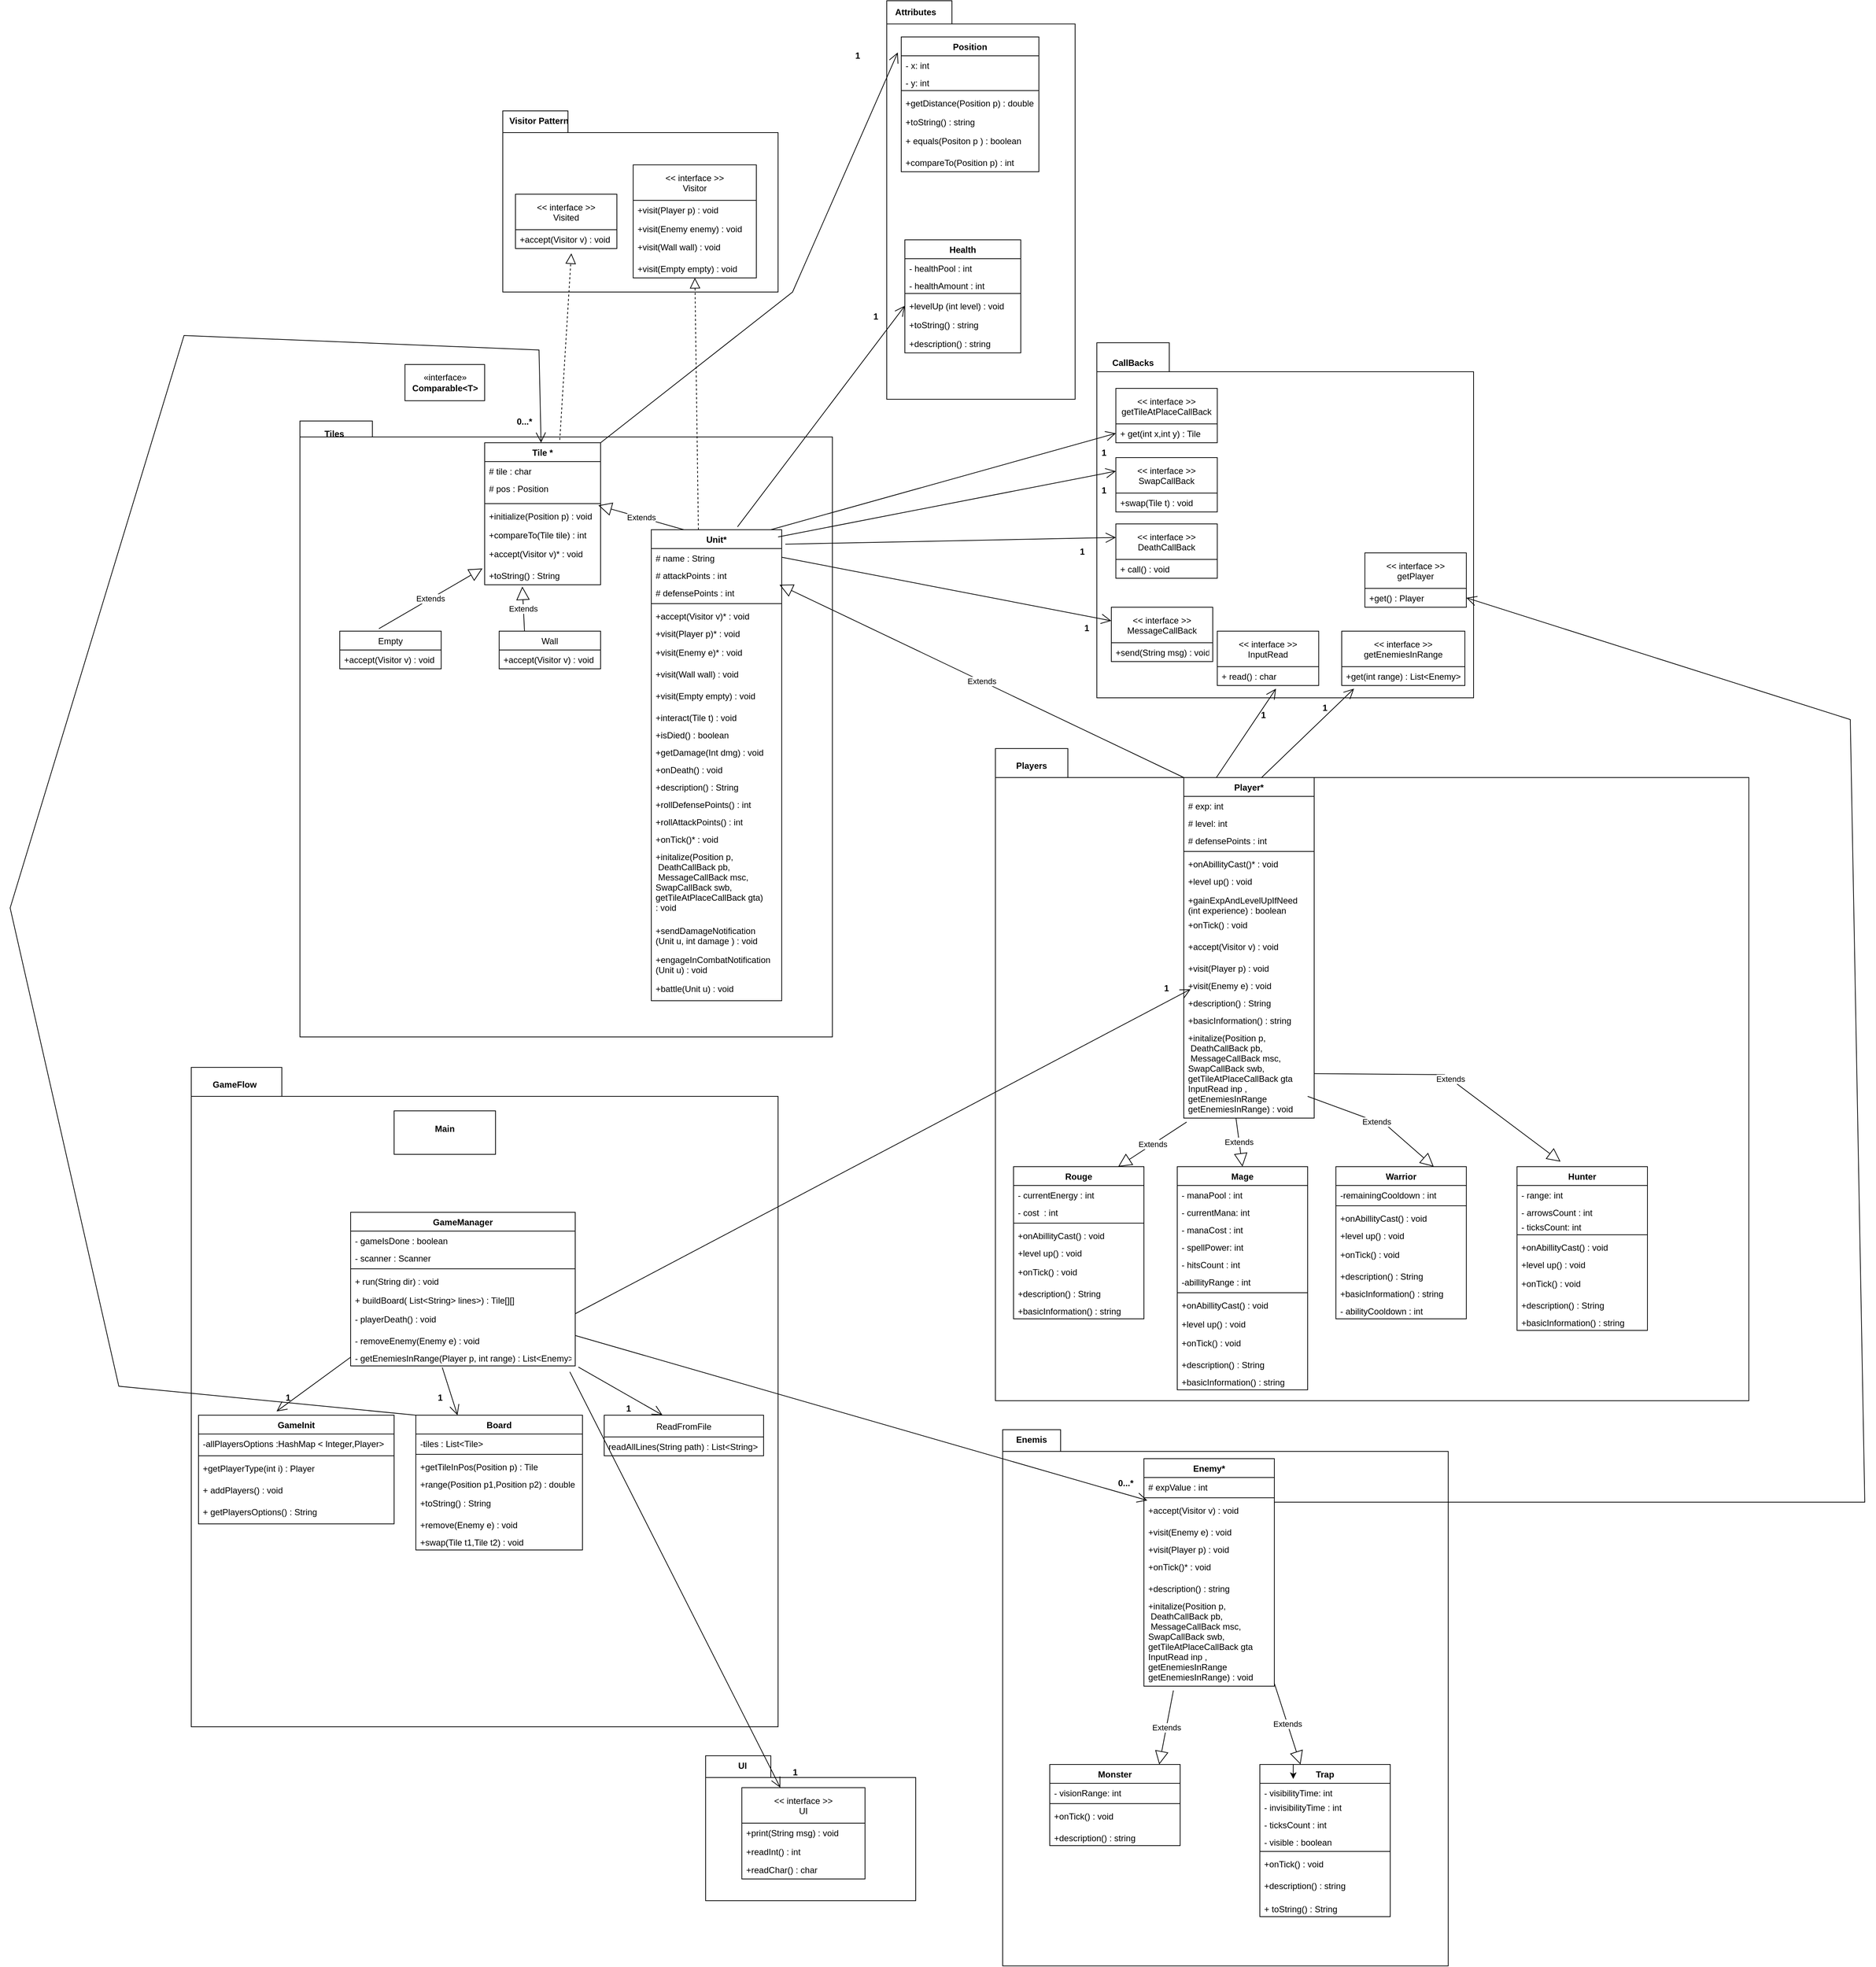 <mxfile version="20.1.1" type="device"><diagram id="kxOVibL0P0JLKwPEUml1" name="Page-1"><mxGraphModel dx="2130" dy="4322" grid="1" gridSize="10" guides="1" tooltips="1" connect="1" arrows="1" fold="1" page="1" pageScale="1" pageWidth="827" pageHeight="1169" math="0" shadow="0"><root><mxCell id="0"/><mxCell id="1" parent="0"/><mxCell id="h7yPT6ywB7ph0jUaLr3L-258" value="" style="shape=folder;fontStyle=1;spacingTop=10;tabWidth=100;tabHeight=40;tabPosition=left;html=1;" vertex="1" parent="1"><mxGeometry x="1730" y="-3030" width="520" height="490" as="geometry"/></mxCell><mxCell id="h7yPT6ywB7ph0jUaLr3L-201" value="&lt;&lt; interface &gt;&gt;&#10;InputRead" style="swimlane;fontStyle=0;childLayout=stackLayout;horizontal=1;startSize=49;fillColor=none;horizontalStack=0;resizeParent=1;resizeParentMax=0;resizeLast=0;collapsible=1;marginBottom=0;" vertex="1" parent="1"><mxGeometry x="1896.25" y="-2632" width="140" height="75" as="geometry"/></mxCell><mxCell id="h7yPT6ywB7ph0jUaLr3L-202" value="+ read() : char" style="text;strokeColor=none;fillColor=none;align=left;verticalAlign=top;spacingLeft=4;spacingRight=4;overflow=hidden;rotatable=0;points=[[0,0.5],[1,0.5]];portConstraint=eastwest;" vertex="1" parent="h7yPT6ywB7ph0jUaLr3L-201"><mxGeometry y="49" width="140" height="26" as="geometry"/></mxCell><mxCell id="h7yPT6ywB7ph0jUaLr3L-205" value="&lt;&lt; interface &gt;&gt;&#10;SwapCallBack" style="swimlane;fontStyle=0;childLayout=stackLayout;horizontal=1;startSize=49;fillColor=none;horizontalStack=0;resizeParent=1;resizeParentMax=0;resizeLast=0;collapsible=1;marginBottom=0;" vertex="1" parent="1"><mxGeometry x="1756.25" y="-2871.5" width="140" height="75" as="geometry"/></mxCell><mxCell id="h7yPT6ywB7ph0jUaLr3L-206" value="+swap(Tile t) : void" style="text;strokeColor=none;fillColor=none;align=left;verticalAlign=top;spacingLeft=4;spacingRight=4;overflow=hidden;rotatable=0;points=[[0,0.5],[1,0.5]];portConstraint=eastwest;" vertex="1" parent="h7yPT6ywB7ph0jUaLr3L-205"><mxGeometry y="49" width="140" height="26" as="geometry"/></mxCell><mxCell id="h7yPT6ywB7ph0jUaLr3L-203" value="&lt;&lt; interface &gt;&gt;&#10;MessageCallBack" style="swimlane;fontStyle=0;childLayout=stackLayout;horizontal=1;startSize=49;fillColor=none;horizontalStack=0;resizeParent=1;resizeParentMax=0;resizeLast=0;collapsible=1;marginBottom=0;" vertex="1" parent="1"><mxGeometry x="1750" y="-2665" width="140" height="75" as="geometry"/></mxCell><mxCell id="h7yPT6ywB7ph0jUaLr3L-204" value="+send(String msg) : void" style="text;strokeColor=none;fillColor=none;align=left;verticalAlign=top;spacingLeft=4;spacingRight=4;overflow=hidden;rotatable=0;points=[[0,0.5],[1,0.5]];portConstraint=eastwest;" vertex="1" parent="h7yPT6ywB7ph0jUaLr3L-203"><mxGeometry y="49" width="140" height="26" as="geometry"/></mxCell><mxCell id="h7yPT6ywB7ph0jUaLr3L-199" value="&lt;&lt; interface &gt;&gt;&#10;getPlayer" style="swimlane;fontStyle=0;childLayout=stackLayout;horizontal=1;startSize=49;fillColor=none;horizontalStack=0;resizeParent=1;resizeParentMax=0;resizeLast=0;collapsible=1;marginBottom=0;" vertex="1" parent="1"><mxGeometry x="2100" y="-2740" width="140" height="75" as="geometry"/></mxCell><mxCell id="h7yPT6ywB7ph0jUaLr3L-200" value="+get() : Player" style="text;strokeColor=none;fillColor=none;align=left;verticalAlign=top;spacingLeft=4;spacingRight=4;overflow=hidden;rotatable=0;points=[[0,0.5],[1,0.5]];portConstraint=eastwest;" vertex="1" parent="h7yPT6ywB7ph0jUaLr3L-199"><mxGeometry y="49" width="140" height="26" as="geometry"/></mxCell><mxCell id="h7yPT6ywB7ph0jUaLr3L-197" value="&lt;&lt; interface &gt;&gt;&#10;getEnemiesInRange" style="swimlane;fontStyle=0;childLayout=stackLayout;horizontal=1;startSize=49;fillColor=none;horizontalStack=0;resizeParent=1;resizeParentMax=0;resizeLast=0;collapsible=1;marginBottom=0;" vertex="1" parent="1"><mxGeometry x="2068" y="-2632" width="170" height="75" as="geometry"/></mxCell><mxCell id="h7yPT6ywB7ph0jUaLr3L-198" value="+get(int range) : List&lt;Enemy&gt;" style="text;strokeColor=none;fillColor=none;align=left;verticalAlign=top;spacingLeft=4;spacingRight=4;overflow=hidden;rotatable=0;points=[[0,0.5],[1,0.5]];portConstraint=eastwest;" vertex="1" parent="h7yPT6ywB7ph0jUaLr3L-197"><mxGeometry y="49" width="170" height="26" as="geometry"/></mxCell><mxCell id="h7yPT6ywB7ph0jUaLr3L-195" value="&lt;&lt; interface &gt;&gt;&#10;DeathCallBack" style="swimlane;fontStyle=0;childLayout=stackLayout;horizontal=1;startSize=49;fillColor=none;horizontalStack=0;resizeParent=1;resizeParentMax=0;resizeLast=0;collapsible=1;marginBottom=0;" vertex="1" parent="1"><mxGeometry x="1756.25" y="-2780" width="140" height="75" as="geometry"/></mxCell><mxCell id="h7yPT6ywB7ph0jUaLr3L-196" value="+ call() : void" style="text;strokeColor=none;fillColor=none;align=left;verticalAlign=top;spacingLeft=4;spacingRight=4;overflow=hidden;rotatable=0;points=[[0,0.5],[1,0.5]];portConstraint=eastwest;" vertex="1" parent="h7yPT6ywB7ph0jUaLr3L-195"><mxGeometry y="49" width="140" height="26" as="geometry"/></mxCell><mxCell id="h7yPT6ywB7ph0jUaLr3L-191" value="&lt;&lt; interface &gt;&gt;&#10;getTileAtPlaceCallBack" style="swimlane;fontStyle=0;childLayout=stackLayout;horizontal=1;startSize=49;fillColor=none;horizontalStack=0;resizeParent=1;resizeParentMax=0;resizeLast=0;collapsible=1;marginBottom=0;" vertex="1" parent="1"><mxGeometry x="1756.25" y="-2967" width="140" height="75" as="geometry"/></mxCell><mxCell id="h7yPT6ywB7ph0jUaLr3L-194" value="+ get(int x,int y) : Tile" style="text;strokeColor=none;fillColor=none;align=left;verticalAlign=top;spacingLeft=4;spacingRight=4;overflow=hidden;rotatable=0;points=[[0,0.5],[1,0.5]];portConstraint=eastwest;" vertex="1" parent="h7yPT6ywB7ph0jUaLr3L-191"><mxGeometry y="49" width="140" height="26" as="geometry"/></mxCell><mxCell id="h7yPT6ywB7ph0jUaLr3L-260" value="" style="shape=folder;fontStyle=1;spacingTop=10;tabWidth=100;tabHeight=40;tabPosition=left;html=1;" vertex="1" parent="1"><mxGeometry x="1590" y="-2470" width="1040" height="900" as="geometry"/></mxCell><mxCell id="h7yPT6ywB7ph0jUaLr3L-54" value="Player*" style="swimlane;fontStyle=1;align=center;verticalAlign=top;childLayout=stackLayout;horizontal=1;startSize=26;horizontalStack=0;resizeParent=1;resizeParentMax=0;resizeLast=0;collapsible=1;marginBottom=0;" vertex="1" parent="1"><mxGeometry x="1850" y="-2430" width="180" height="470" as="geometry"/></mxCell><mxCell id="h7yPT6ywB7ph0jUaLr3L-55" value="# exp: int" style="text;strokeColor=none;fillColor=none;align=left;verticalAlign=top;spacingLeft=4;spacingRight=4;overflow=hidden;rotatable=0;points=[[0,0.5],[1,0.5]];portConstraint=eastwest;" vertex="1" parent="h7yPT6ywB7ph0jUaLr3L-54"><mxGeometry y="26" width="180" height="24" as="geometry"/></mxCell><mxCell id="h7yPT6ywB7ph0jUaLr3L-56" value="# level: int&#10;" style="text;strokeColor=none;fillColor=none;align=left;verticalAlign=top;spacingLeft=4;spacingRight=4;overflow=hidden;rotatable=0;points=[[0,0.5],[1,0.5]];portConstraint=eastwest;" vertex="1" parent="h7yPT6ywB7ph0jUaLr3L-54"><mxGeometry y="50" width="180" height="24" as="geometry"/></mxCell><mxCell id="h7yPT6ywB7ph0jUaLr3L-57" value="# defensePoints : int&#10;" style="text;strokeColor=none;fillColor=none;align=left;verticalAlign=top;spacingLeft=4;spacingRight=4;overflow=hidden;rotatable=0;points=[[0,0.5],[1,0.5]];portConstraint=eastwest;" vertex="1" parent="h7yPT6ywB7ph0jUaLr3L-54"><mxGeometry y="74" width="180" height="24" as="geometry"/></mxCell><mxCell id="h7yPT6ywB7ph0jUaLr3L-58" value="" style="line;strokeWidth=1;fillColor=none;align=left;verticalAlign=middle;spacingTop=-1;spacingLeft=3;spacingRight=3;rotatable=0;labelPosition=right;points=[];portConstraint=eastwest;" vertex="1" parent="h7yPT6ywB7ph0jUaLr3L-54"><mxGeometry y="98" width="180" height="8" as="geometry"/></mxCell><mxCell id="h7yPT6ywB7ph0jUaLr3L-59" value="+onAbillityCast()* : void" style="text;strokeColor=none;fillColor=none;align=left;verticalAlign=top;spacingLeft=4;spacingRight=4;overflow=hidden;rotatable=0;points=[[0,0.5],[1,0.5]];portConstraint=eastwest;" vertex="1" parent="h7yPT6ywB7ph0jUaLr3L-54"><mxGeometry y="106" width="180" height="24" as="geometry"/></mxCell><mxCell id="h7yPT6ywB7ph0jUaLr3L-60" value="+level up() : void" style="text;strokeColor=none;fillColor=none;align=left;verticalAlign=top;spacingLeft=4;spacingRight=4;overflow=hidden;rotatable=0;points=[[0,0.5],[1,0.5]];portConstraint=eastwest;" vertex="1" parent="h7yPT6ywB7ph0jUaLr3L-54"><mxGeometry y="130" width="180" height="26" as="geometry"/></mxCell><mxCell id="h7yPT6ywB7ph0jUaLr3L-61" value="+gainExpAndLevelUpIfNeed&#10;(int experience) : boolean" style="text;strokeColor=none;fillColor=none;align=left;verticalAlign=top;spacingLeft=4;spacingRight=4;overflow=hidden;rotatable=0;points=[[0,0.5],[1,0.5]];portConstraint=eastwest;" vertex="1" parent="h7yPT6ywB7ph0jUaLr3L-54"><mxGeometry y="156" width="180" height="34" as="geometry"/></mxCell><mxCell id="h7yPT6ywB7ph0jUaLr3L-62" value="+onTick() : void" style="text;strokeColor=none;fillColor=none;align=left;verticalAlign=top;spacingLeft=4;spacingRight=4;overflow=hidden;rotatable=0;points=[[0,0.5],[1,0.5]];portConstraint=eastwest;" vertex="1" parent="h7yPT6ywB7ph0jUaLr3L-54"><mxGeometry y="190" width="180" height="30" as="geometry"/></mxCell><mxCell id="h7yPT6ywB7ph0jUaLr3L-63" value="+accept(Visitor v) : void" style="text;strokeColor=none;fillColor=none;align=left;verticalAlign=top;spacingLeft=4;spacingRight=4;overflow=hidden;rotatable=0;points=[[0,0.5],[1,0.5]];portConstraint=eastwest;" vertex="1" parent="h7yPT6ywB7ph0jUaLr3L-54"><mxGeometry y="220" width="180" height="30" as="geometry"/></mxCell><mxCell id="h7yPT6ywB7ph0jUaLr3L-64" value="+visit(Player p) : void" style="text;strokeColor=none;fillColor=none;align=left;verticalAlign=top;spacingLeft=4;spacingRight=4;overflow=hidden;rotatable=0;points=[[0,0.5],[1,0.5]];portConstraint=eastwest;" vertex="1" parent="h7yPT6ywB7ph0jUaLr3L-54"><mxGeometry y="250" width="180" height="24" as="geometry"/></mxCell><mxCell id="h7yPT6ywB7ph0jUaLr3L-65" value="+visit(Enemy e) : void" style="text;strokeColor=none;fillColor=none;align=left;verticalAlign=top;spacingLeft=4;spacingRight=4;overflow=hidden;rotatable=0;points=[[0,0.5],[1,0.5]];portConstraint=eastwest;" vertex="1" parent="h7yPT6ywB7ph0jUaLr3L-54"><mxGeometry y="274" width="180" height="24" as="geometry"/></mxCell><mxCell id="h7yPT6ywB7ph0jUaLr3L-68" value="+description() : String" style="text;strokeColor=none;fillColor=none;align=left;verticalAlign=top;spacingLeft=4;spacingRight=4;overflow=hidden;rotatable=0;points=[[0,0.5],[1,0.5]];portConstraint=eastwest;" vertex="1" parent="h7yPT6ywB7ph0jUaLr3L-54"><mxGeometry y="298" width="180" height="24" as="geometry"/></mxCell><mxCell id="h7yPT6ywB7ph0jUaLr3L-69" value="+basicInformation() : string" style="text;strokeColor=none;fillColor=none;align=left;verticalAlign=top;spacingLeft=4;spacingRight=4;overflow=hidden;rotatable=0;points=[[0,0.5],[1,0.5]];portConstraint=eastwest;" vertex="1" parent="h7yPT6ywB7ph0jUaLr3L-54"><mxGeometry y="322" width="180" height="24" as="geometry"/></mxCell><mxCell id="h7yPT6ywB7ph0jUaLr3L-72" value="+initalize(Position p,&#10; DeathCallBack pb,&#10; MessageCallBack msc,&#10;SwapCallBack swb,&#10;getTileAtPlaceCallBack gta&#10;InputRead inp , &#10;getEnemiesInRange &#10;getEnemiesInRange) : void" style="text;strokeColor=none;fillColor=none;align=left;verticalAlign=top;spacingLeft=4;spacingRight=4;overflow=hidden;rotatable=0;points=[[0,0.5],[1,0.5]];portConstraint=eastwest;" vertex="1" parent="h7yPT6ywB7ph0jUaLr3L-54"><mxGeometry y="346" width="180" height="124" as="geometry"/></mxCell><mxCell id="h7yPT6ywB7ph0jUaLr3L-81" value="Warrior" style="swimlane;fontStyle=1;align=center;verticalAlign=top;childLayout=stackLayout;horizontal=1;startSize=26;horizontalStack=0;resizeParent=1;resizeParentMax=0;resizeLast=0;collapsible=1;marginBottom=0;" vertex="1" parent="1"><mxGeometry x="2060" y="-1893" width="180" height="210" as="geometry"/></mxCell><mxCell id="h7yPT6ywB7ph0jUaLr3L-83" value="-remainingCooldown : int" style="text;strokeColor=none;fillColor=none;align=left;verticalAlign=top;spacingLeft=4;spacingRight=4;overflow=hidden;rotatable=0;points=[[0,0.5],[1,0.5]];portConstraint=eastwest;" vertex="1" parent="h7yPT6ywB7ph0jUaLr3L-81"><mxGeometry y="26" width="180" height="24" as="geometry"/></mxCell><mxCell id="h7yPT6ywB7ph0jUaLr3L-85" value="" style="line;strokeWidth=1;fillColor=none;align=left;verticalAlign=middle;spacingTop=-1;spacingLeft=3;spacingRight=3;rotatable=0;labelPosition=right;points=[];portConstraint=eastwest;" vertex="1" parent="h7yPT6ywB7ph0jUaLr3L-81"><mxGeometry y="50" width="180" height="8" as="geometry"/></mxCell><mxCell id="h7yPT6ywB7ph0jUaLr3L-86" value="+onAbillityCast() : void" style="text;strokeColor=none;fillColor=none;align=left;verticalAlign=top;spacingLeft=4;spacingRight=4;overflow=hidden;rotatable=0;points=[[0,0.5],[1,0.5]];portConstraint=eastwest;" vertex="1" parent="h7yPT6ywB7ph0jUaLr3L-81"><mxGeometry y="58" width="180" height="24" as="geometry"/></mxCell><mxCell id="h7yPT6ywB7ph0jUaLr3L-87" value="+level up() : void" style="text;strokeColor=none;fillColor=none;align=left;verticalAlign=top;spacingLeft=4;spacingRight=4;overflow=hidden;rotatable=0;points=[[0,0.5],[1,0.5]];portConstraint=eastwest;" vertex="1" parent="h7yPT6ywB7ph0jUaLr3L-81"><mxGeometry y="82" width="180" height="26" as="geometry"/></mxCell><mxCell id="h7yPT6ywB7ph0jUaLr3L-89" value="+onTick() : void" style="text;strokeColor=none;fillColor=none;align=left;verticalAlign=top;spacingLeft=4;spacingRight=4;overflow=hidden;rotatable=0;points=[[0,0.5],[1,0.5]];portConstraint=eastwest;" vertex="1" parent="h7yPT6ywB7ph0jUaLr3L-81"><mxGeometry y="108" width="180" height="30" as="geometry"/></mxCell><mxCell id="h7yPT6ywB7ph0jUaLr3L-93" value="+description() : String" style="text;strokeColor=none;fillColor=none;align=left;verticalAlign=top;spacingLeft=4;spacingRight=4;overflow=hidden;rotatable=0;points=[[0,0.5],[1,0.5]];portConstraint=eastwest;" vertex="1" parent="h7yPT6ywB7ph0jUaLr3L-81"><mxGeometry y="138" width="180" height="24" as="geometry"/></mxCell><mxCell id="h7yPT6ywB7ph0jUaLr3L-94" value="+basicInformation() : string" style="text;strokeColor=none;fillColor=none;align=left;verticalAlign=top;spacingLeft=4;spacingRight=4;overflow=hidden;rotatable=0;points=[[0,0.5],[1,0.5]];portConstraint=eastwest;" vertex="1" parent="h7yPT6ywB7ph0jUaLr3L-81"><mxGeometry y="162" width="180" height="24" as="geometry"/></mxCell><mxCell id="h7yPT6ywB7ph0jUaLr3L-82" value="- abilityCooldown : int" style="text;strokeColor=none;fillColor=none;align=left;verticalAlign=top;spacingLeft=4;spacingRight=4;overflow=hidden;rotatable=0;points=[[0,0.5],[1,0.5]];portConstraint=eastwest;" vertex="1" parent="h7yPT6ywB7ph0jUaLr3L-81"><mxGeometry y="186" width="180" height="24" as="geometry"/></mxCell><mxCell id="h7yPT6ywB7ph0jUaLr3L-105" value="Mage" style="swimlane;fontStyle=1;align=center;verticalAlign=top;childLayout=stackLayout;horizontal=1;startSize=26;horizontalStack=0;resizeParent=1;resizeParentMax=0;resizeLast=0;collapsible=1;marginBottom=0;" vertex="1" parent="1"><mxGeometry x="1841" y="-1893" width="180" height="308" as="geometry"/></mxCell><mxCell id="h7yPT6ywB7ph0jUaLr3L-106" value="- manaPool : int" style="text;strokeColor=none;fillColor=none;align=left;verticalAlign=top;spacingLeft=4;spacingRight=4;overflow=hidden;rotatable=0;points=[[0,0.5],[1,0.5]];portConstraint=eastwest;" vertex="1" parent="h7yPT6ywB7ph0jUaLr3L-105"><mxGeometry y="26" width="180" height="24" as="geometry"/></mxCell><mxCell id="h7yPT6ywB7ph0jUaLr3L-114" value="- currentMana: int" style="text;strokeColor=none;fillColor=none;align=left;verticalAlign=top;spacingLeft=4;spacingRight=4;overflow=hidden;rotatable=0;points=[[0,0.5],[1,0.5]];portConstraint=eastwest;" vertex="1" parent="h7yPT6ywB7ph0jUaLr3L-105"><mxGeometry y="50" width="180" height="24" as="geometry"/></mxCell><mxCell id="h7yPT6ywB7ph0jUaLr3L-115" value="- manaCost : int" style="text;strokeColor=none;fillColor=none;align=left;verticalAlign=top;spacingLeft=4;spacingRight=4;overflow=hidden;rotatable=0;points=[[0,0.5],[1,0.5]];portConstraint=eastwest;" vertex="1" parent="h7yPT6ywB7ph0jUaLr3L-105"><mxGeometry y="74" width="180" height="24" as="geometry"/></mxCell><mxCell id="h7yPT6ywB7ph0jUaLr3L-116" value="- spellPower: int" style="text;strokeColor=none;fillColor=none;align=left;verticalAlign=top;spacingLeft=4;spacingRight=4;overflow=hidden;rotatable=0;points=[[0,0.5],[1,0.5]];portConstraint=eastwest;" vertex="1" parent="h7yPT6ywB7ph0jUaLr3L-105"><mxGeometry y="98" width="180" height="24" as="geometry"/></mxCell><mxCell id="h7yPT6ywB7ph0jUaLr3L-117" value="- hitsCount : int" style="text;strokeColor=none;fillColor=none;align=left;verticalAlign=top;spacingLeft=4;spacingRight=4;overflow=hidden;rotatable=0;points=[[0,0.5],[1,0.5]];portConstraint=eastwest;" vertex="1" parent="h7yPT6ywB7ph0jUaLr3L-105"><mxGeometry y="122" width="180" height="24" as="geometry"/></mxCell><mxCell id="h7yPT6ywB7ph0jUaLr3L-107" value="-abillityRange : int" style="text;strokeColor=none;fillColor=none;align=left;verticalAlign=top;spacingLeft=4;spacingRight=4;overflow=hidden;rotatable=0;points=[[0,0.5],[1,0.5]];portConstraint=eastwest;" vertex="1" parent="h7yPT6ywB7ph0jUaLr3L-105"><mxGeometry y="146" width="180" height="24" as="geometry"/></mxCell><mxCell id="h7yPT6ywB7ph0jUaLr3L-108" value="" style="line;strokeWidth=1;fillColor=none;align=left;verticalAlign=middle;spacingTop=-1;spacingLeft=3;spacingRight=3;rotatable=0;labelPosition=right;points=[];portConstraint=eastwest;" vertex="1" parent="h7yPT6ywB7ph0jUaLr3L-105"><mxGeometry y="170" width="180" height="8" as="geometry"/></mxCell><mxCell id="h7yPT6ywB7ph0jUaLr3L-109" value="+onAbillityCast() : void" style="text;strokeColor=none;fillColor=none;align=left;verticalAlign=top;spacingLeft=4;spacingRight=4;overflow=hidden;rotatable=0;points=[[0,0.5],[1,0.5]];portConstraint=eastwest;" vertex="1" parent="h7yPT6ywB7ph0jUaLr3L-105"><mxGeometry y="178" width="180" height="26" as="geometry"/></mxCell><mxCell id="h7yPT6ywB7ph0jUaLr3L-110" value="+level up() : void" style="text;strokeColor=none;fillColor=none;align=left;verticalAlign=top;spacingLeft=4;spacingRight=4;overflow=hidden;rotatable=0;points=[[0,0.5],[1,0.5]];portConstraint=eastwest;" vertex="1" parent="h7yPT6ywB7ph0jUaLr3L-105"><mxGeometry y="204" width="180" height="26" as="geometry"/></mxCell><mxCell id="h7yPT6ywB7ph0jUaLr3L-111" value="+onTick() : void" style="text;strokeColor=none;fillColor=none;align=left;verticalAlign=top;spacingLeft=4;spacingRight=4;overflow=hidden;rotatable=0;points=[[0,0.5],[1,0.5]];portConstraint=eastwest;" vertex="1" parent="h7yPT6ywB7ph0jUaLr3L-105"><mxGeometry y="230" width="180" height="30" as="geometry"/></mxCell><mxCell id="h7yPT6ywB7ph0jUaLr3L-112" value="+description() : String" style="text;strokeColor=none;fillColor=none;align=left;verticalAlign=top;spacingLeft=4;spacingRight=4;overflow=hidden;rotatable=0;points=[[0,0.5],[1,0.5]];portConstraint=eastwest;" vertex="1" parent="h7yPT6ywB7ph0jUaLr3L-105"><mxGeometry y="260" width="180" height="24" as="geometry"/></mxCell><mxCell id="h7yPT6ywB7ph0jUaLr3L-113" value="+basicInformation() : string" style="text;strokeColor=none;fillColor=none;align=left;verticalAlign=top;spacingLeft=4;spacingRight=4;overflow=hidden;rotatable=0;points=[[0,0.5],[1,0.5]];portConstraint=eastwest;" vertex="1" parent="h7yPT6ywB7ph0jUaLr3L-105"><mxGeometry y="284" width="180" height="24" as="geometry"/></mxCell><mxCell id="h7yPT6ywB7ph0jUaLr3L-118" value="Hunter" style="swimlane;fontStyle=1;align=center;verticalAlign=top;childLayout=stackLayout;horizontal=1;startSize=26;horizontalStack=0;resizeParent=1;resizeParentMax=0;resizeLast=0;collapsible=1;marginBottom=0;" vertex="1" parent="1"><mxGeometry x="2310" y="-1893" width="180" height="226" as="geometry"/></mxCell><mxCell id="h7yPT6ywB7ph0jUaLr3L-119" value="- range: int" style="text;strokeColor=none;fillColor=none;align=left;verticalAlign=top;spacingLeft=4;spacingRight=4;overflow=hidden;rotatable=0;points=[[0,0.5],[1,0.5]];portConstraint=eastwest;" vertex="1" parent="h7yPT6ywB7ph0jUaLr3L-118"><mxGeometry y="26" width="180" height="24" as="geometry"/></mxCell><mxCell id="h7yPT6ywB7ph0jUaLr3L-120" value="- arrowsCount : int" style="text;strokeColor=none;fillColor=none;align=left;verticalAlign=top;spacingLeft=4;spacingRight=4;overflow=hidden;rotatable=0;points=[[0,0.5],[1,0.5]];portConstraint=eastwest;" vertex="1" parent="h7yPT6ywB7ph0jUaLr3L-118"><mxGeometry y="50" width="180" height="20" as="geometry"/></mxCell><mxCell id="h7yPT6ywB7ph0jUaLr3L-127" value="- ticksCount: int" style="text;strokeColor=none;fillColor=none;align=left;verticalAlign=top;spacingLeft=4;spacingRight=4;overflow=hidden;rotatable=0;points=[[0,0.5],[1,0.5]];portConstraint=eastwest;" vertex="1" parent="h7yPT6ywB7ph0jUaLr3L-118"><mxGeometry y="70" width="180" height="20" as="geometry"/></mxCell><mxCell id="h7yPT6ywB7ph0jUaLr3L-121" value="" style="line;strokeWidth=1;fillColor=none;align=left;verticalAlign=middle;spacingTop=-1;spacingLeft=3;spacingRight=3;rotatable=0;labelPosition=right;points=[];portConstraint=eastwest;" vertex="1" parent="h7yPT6ywB7ph0jUaLr3L-118"><mxGeometry y="90" width="180" height="8" as="geometry"/></mxCell><mxCell id="h7yPT6ywB7ph0jUaLr3L-122" value="+onAbillityCast() : void" style="text;strokeColor=none;fillColor=none;align=left;verticalAlign=top;spacingLeft=4;spacingRight=4;overflow=hidden;rotatable=0;points=[[0,0.5],[1,0.5]];portConstraint=eastwest;" vertex="1" parent="h7yPT6ywB7ph0jUaLr3L-118"><mxGeometry y="98" width="180" height="24" as="geometry"/></mxCell><mxCell id="h7yPT6ywB7ph0jUaLr3L-123" value="+level up() : void" style="text;strokeColor=none;fillColor=none;align=left;verticalAlign=top;spacingLeft=4;spacingRight=4;overflow=hidden;rotatable=0;points=[[0,0.5],[1,0.5]];portConstraint=eastwest;" vertex="1" parent="h7yPT6ywB7ph0jUaLr3L-118"><mxGeometry y="122" width="180" height="26" as="geometry"/></mxCell><mxCell id="h7yPT6ywB7ph0jUaLr3L-124" value="+onTick() : void" style="text;strokeColor=none;fillColor=none;align=left;verticalAlign=top;spacingLeft=4;spacingRight=4;overflow=hidden;rotatable=0;points=[[0,0.5],[1,0.5]];portConstraint=eastwest;" vertex="1" parent="h7yPT6ywB7ph0jUaLr3L-118"><mxGeometry y="148" width="180" height="30" as="geometry"/></mxCell><mxCell id="h7yPT6ywB7ph0jUaLr3L-125" value="+description() : String" style="text;strokeColor=none;fillColor=none;align=left;verticalAlign=top;spacingLeft=4;spacingRight=4;overflow=hidden;rotatable=0;points=[[0,0.5],[1,0.5]];portConstraint=eastwest;" vertex="1" parent="h7yPT6ywB7ph0jUaLr3L-118"><mxGeometry y="178" width="180" height="24" as="geometry"/></mxCell><mxCell id="h7yPT6ywB7ph0jUaLr3L-126" value="+basicInformation() : string" style="text;strokeColor=none;fillColor=none;align=left;verticalAlign=top;spacingLeft=4;spacingRight=4;overflow=hidden;rotatable=0;points=[[0,0.5],[1,0.5]];portConstraint=eastwest;" vertex="1" parent="h7yPT6ywB7ph0jUaLr3L-118"><mxGeometry y="202" width="180" height="24" as="geometry"/></mxCell><mxCell id="h7yPT6ywB7ph0jUaLr3L-96" value="Rouge" style="swimlane;fontStyle=1;align=center;verticalAlign=top;childLayout=stackLayout;horizontal=1;startSize=26;horizontalStack=0;resizeParent=1;resizeParentMax=0;resizeLast=0;collapsible=1;marginBottom=0;" vertex="1" parent="1"><mxGeometry x="1615" y="-1893" width="180" height="210" as="geometry"/></mxCell><mxCell id="h7yPT6ywB7ph0jUaLr3L-97" value="- currentEnergy : int" style="text;strokeColor=none;fillColor=none;align=left;verticalAlign=top;spacingLeft=4;spacingRight=4;overflow=hidden;rotatable=0;points=[[0,0.5],[1,0.5]];portConstraint=eastwest;" vertex="1" parent="h7yPT6ywB7ph0jUaLr3L-96"><mxGeometry y="26" width="180" height="24" as="geometry"/></mxCell><mxCell id="h7yPT6ywB7ph0jUaLr3L-98" value="- cost  : int" style="text;strokeColor=none;fillColor=none;align=left;verticalAlign=top;spacingLeft=4;spacingRight=4;overflow=hidden;rotatable=0;points=[[0,0.5],[1,0.5]];portConstraint=eastwest;" vertex="1" parent="h7yPT6ywB7ph0jUaLr3L-96"><mxGeometry y="50" width="180" height="24" as="geometry"/></mxCell><mxCell id="h7yPT6ywB7ph0jUaLr3L-99" value="" style="line;strokeWidth=1;fillColor=none;align=left;verticalAlign=middle;spacingTop=-1;spacingLeft=3;spacingRight=3;rotatable=0;labelPosition=right;points=[];portConstraint=eastwest;" vertex="1" parent="h7yPT6ywB7ph0jUaLr3L-96"><mxGeometry y="74" width="180" height="8" as="geometry"/></mxCell><mxCell id="h7yPT6ywB7ph0jUaLr3L-100" value="+onAbillityCast() : void" style="text;strokeColor=none;fillColor=none;align=left;verticalAlign=top;spacingLeft=4;spacingRight=4;overflow=hidden;rotatable=0;points=[[0,0.5],[1,0.5]];portConstraint=eastwest;" vertex="1" parent="h7yPT6ywB7ph0jUaLr3L-96"><mxGeometry y="82" width="180" height="24" as="geometry"/></mxCell><mxCell id="h7yPT6ywB7ph0jUaLr3L-101" value="+level up() : void" style="text;strokeColor=none;fillColor=none;align=left;verticalAlign=top;spacingLeft=4;spacingRight=4;overflow=hidden;rotatable=0;points=[[0,0.5],[1,0.5]];portConstraint=eastwest;" vertex="1" parent="h7yPT6ywB7ph0jUaLr3L-96"><mxGeometry y="106" width="180" height="26" as="geometry"/></mxCell><mxCell id="h7yPT6ywB7ph0jUaLr3L-102" value="+onTick() : void" style="text;strokeColor=none;fillColor=none;align=left;verticalAlign=top;spacingLeft=4;spacingRight=4;overflow=hidden;rotatable=0;points=[[0,0.5],[1,0.5]];portConstraint=eastwest;" vertex="1" parent="h7yPT6ywB7ph0jUaLr3L-96"><mxGeometry y="132" width="180" height="30" as="geometry"/></mxCell><mxCell id="h7yPT6ywB7ph0jUaLr3L-103" value="+description() : String" style="text;strokeColor=none;fillColor=none;align=left;verticalAlign=top;spacingLeft=4;spacingRight=4;overflow=hidden;rotatable=0;points=[[0,0.5],[1,0.5]];portConstraint=eastwest;" vertex="1" parent="h7yPT6ywB7ph0jUaLr3L-96"><mxGeometry y="162" width="180" height="24" as="geometry"/></mxCell><mxCell id="h7yPT6ywB7ph0jUaLr3L-104" value="+basicInformation() : string" style="text;strokeColor=none;fillColor=none;align=left;verticalAlign=top;spacingLeft=4;spacingRight=4;overflow=hidden;rotatable=0;points=[[0,0.5],[1,0.5]];portConstraint=eastwest;" vertex="1" parent="h7yPT6ywB7ph0jUaLr3L-96"><mxGeometry y="186" width="180" height="24" as="geometry"/></mxCell><mxCell id="h7yPT6ywB7ph0jUaLr3L-262" value="" style="shape=folder;fontStyle=1;spacingTop=10;tabWidth=125;tabHeight=40;tabPosition=left;html=1;" vertex="1" parent="1"><mxGeometry x="480" y="-2030" width="810" height="910" as="geometry"/></mxCell><mxCell id="h7yPT6ywB7ph0jUaLr3L-230" value="GameInit" style="swimlane;fontStyle=1;align=center;verticalAlign=top;childLayout=stackLayout;horizontal=1;startSize=26;horizontalStack=0;resizeParent=1;resizeParentMax=0;resizeLast=0;collapsible=1;marginBottom=0;" vertex="1" parent="1"><mxGeometry x="490" y="-1550" width="270" height="150" as="geometry"/></mxCell><mxCell id="h7yPT6ywB7ph0jUaLr3L-231" value="-allPlayersOptions :HashMap &lt; Integer,Player&gt; " style="text;strokeColor=none;fillColor=none;align=left;verticalAlign=top;spacingLeft=4;spacingRight=4;overflow=hidden;rotatable=0;points=[[0,0.5],[1,0.5]];portConstraint=eastwest;" vertex="1" parent="h7yPT6ywB7ph0jUaLr3L-230"><mxGeometry y="26" width="270" height="26" as="geometry"/></mxCell><mxCell id="h7yPT6ywB7ph0jUaLr3L-232" value="" style="line;strokeWidth=1;fillColor=none;align=left;verticalAlign=middle;spacingTop=-1;spacingLeft=3;spacingRight=3;rotatable=0;labelPosition=right;points=[];portConstraint=eastwest;" vertex="1" parent="h7yPT6ywB7ph0jUaLr3L-230"><mxGeometry y="52" width="270" height="8" as="geometry"/></mxCell><mxCell id="h7yPT6ywB7ph0jUaLr3L-234" value="+getPlayerType(int i) : Player" style="text;strokeColor=none;fillColor=none;align=left;verticalAlign=top;spacingLeft=4;spacingRight=4;overflow=hidden;rotatable=0;points=[[0,0.5],[1,0.5]];portConstraint=eastwest;" vertex="1" parent="h7yPT6ywB7ph0jUaLr3L-230"><mxGeometry y="60" width="270" height="30" as="geometry"/></mxCell><mxCell id="h7yPT6ywB7ph0jUaLr3L-235" value="+ addPlayers() : void" style="text;strokeColor=none;fillColor=none;align=left;verticalAlign=top;spacingLeft=4;spacingRight=4;overflow=hidden;rotatable=0;points=[[0,0.5],[1,0.5]];portConstraint=eastwest;" vertex="1" parent="h7yPT6ywB7ph0jUaLr3L-230"><mxGeometry y="90" width="270" height="30" as="geometry"/></mxCell><mxCell id="h7yPT6ywB7ph0jUaLr3L-236" value="+ getPlayersOptions() : String" style="text;strokeColor=none;fillColor=none;align=left;verticalAlign=top;spacingLeft=4;spacingRight=4;overflow=hidden;rotatable=0;points=[[0,0.5],[1,0.5]];portConstraint=eastwest;" vertex="1" parent="h7yPT6ywB7ph0jUaLr3L-230"><mxGeometry y="120" width="270" height="30" as="geometry"/></mxCell><mxCell id="h7yPT6ywB7ph0jUaLr3L-237" value="GameManager" style="swimlane;fontStyle=1;align=center;verticalAlign=top;childLayout=stackLayout;horizontal=1;startSize=26;horizontalStack=0;resizeParent=1;resizeParentMax=0;resizeLast=0;collapsible=1;marginBottom=0;" vertex="1" parent="1"><mxGeometry x="700" y="-1830" width="310" height="212" as="geometry"/></mxCell><mxCell id="h7yPT6ywB7ph0jUaLr3L-238" value="- gameIsDone : boolean" style="text;strokeColor=none;fillColor=none;align=left;verticalAlign=top;spacingLeft=4;spacingRight=4;overflow=hidden;rotatable=0;points=[[0,0.5],[1,0.5]];portConstraint=eastwest;" vertex="1" parent="h7yPT6ywB7ph0jUaLr3L-237"><mxGeometry y="26" width="310" height="24" as="geometry"/></mxCell><mxCell id="h7yPT6ywB7ph0jUaLr3L-239" value="- scanner : Scanner" style="text;strokeColor=none;fillColor=none;align=left;verticalAlign=top;spacingLeft=4;spacingRight=4;overflow=hidden;rotatable=0;points=[[0,0.5],[1,0.5]];portConstraint=eastwest;" vertex="1" parent="h7yPT6ywB7ph0jUaLr3L-237"><mxGeometry y="50" width="310" height="24" as="geometry"/></mxCell><mxCell id="h7yPT6ywB7ph0jUaLr3L-244" value="" style="line;strokeWidth=1;fillColor=none;align=left;verticalAlign=middle;spacingTop=-1;spacingLeft=3;spacingRight=3;rotatable=0;labelPosition=right;points=[];portConstraint=eastwest;" vertex="1" parent="h7yPT6ywB7ph0jUaLr3L-237"><mxGeometry y="74" width="310" height="8" as="geometry"/></mxCell><mxCell id="h7yPT6ywB7ph0jUaLr3L-245" value="+ run(String dir) : void" style="text;strokeColor=none;fillColor=none;align=left;verticalAlign=top;spacingLeft=4;spacingRight=4;overflow=hidden;rotatable=0;points=[[0,0.5],[1,0.5]];portConstraint=eastwest;" vertex="1" parent="h7yPT6ywB7ph0jUaLr3L-237"><mxGeometry y="82" width="310" height="26" as="geometry"/></mxCell><mxCell id="h7yPT6ywB7ph0jUaLr3L-246" value="+ buildBoard( List&lt;String&gt; lines&gt;) : Tile[][]" style="text;strokeColor=none;fillColor=none;align=left;verticalAlign=top;spacingLeft=4;spacingRight=4;overflow=hidden;rotatable=0;points=[[0,0.5],[1,0.5]];portConstraint=eastwest;" vertex="1" parent="h7yPT6ywB7ph0jUaLr3L-237"><mxGeometry y="108" width="310" height="26" as="geometry"/></mxCell><mxCell id="h7yPT6ywB7ph0jUaLr3L-247" value="- playerDeath() : void" style="text;strokeColor=none;fillColor=none;align=left;verticalAlign=top;spacingLeft=4;spacingRight=4;overflow=hidden;rotatable=0;points=[[0,0.5],[1,0.5]];portConstraint=eastwest;" vertex="1" parent="h7yPT6ywB7ph0jUaLr3L-237"><mxGeometry y="134" width="310" height="30" as="geometry"/></mxCell><mxCell id="h7yPT6ywB7ph0jUaLr3L-248" value="- removeEnemy(Enemy e) : void" style="text;strokeColor=none;fillColor=none;align=left;verticalAlign=top;spacingLeft=4;spacingRight=4;overflow=hidden;rotatable=0;points=[[0,0.5],[1,0.5]];portConstraint=eastwest;" vertex="1" parent="h7yPT6ywB7ph0jUaLr3L-237"><mxGeometry y="164" width="310" height="24" as="geometry"/></mxCell><mxCell id="h7yPT6ywB7ph0jUaLr3L-249" value="- getEnemiesInRange(Player p, int range) : List&lt;Enemy&gt;" style="text;strokeColor=none;fillColor=none;align=left;verticalAlign=top;spacingLeft=4;spacingRight=4;overflow=hidden;rotatable=0;points=[[0,0.5],[1,0.5]];portConstraint=eastwest;" vertex="1" parent="h7yPT6ywB7ph0jUaLr3L-237"><mxGeometry y="188" width="310" height="24" as="geometry"/></mxCell><mxCell id="h7yPT6ywB7ph0jUaLr3L-220" value="Board" style="swimlane;fontStyle=1;align=center;verticalAlign=top;childLayout=stackLayout;horizontal=1;startSize=26;horizontalStack=0;resizeParent=1;resizeParentMax=0;resizeLast=0;collapsible=1;marginBottom=0;" vertex="1" parent="1"><mxGeometry x="790" y="-1550" width="230" height="186" as="geometry"/></mxCell><mxCell id="h7yPT6ywB7ph0jUaLr3L-221" value="-tiles : List&lt;Tile&gt;" style="text;strokeColor=none;fillColor=none;align=left;verticalAlign=top;spacingLeft=4;spacingRight=4;overflow=hidden;rotatable=0;points=[[0,0.5],[1,0.5]];portConstraint=eastwest;" vertex="1" parent="h7yPT6ywB7ph0jUaLr3L-220"><mxGeometry y="26" width="230" height="24" as="geometry"/></mxCell><mxCell id="h7yPT6ywB7ph0jUaLr3L-224" value="" style="line;strokeWidth=1;fillColor=none;align=left;verticalAlign=middle;spacingTop=-1;spacingLeft=3;spacingRight=3;rotatable=0;labelPosition=right;points=[];portConstraint=eastwest;" vertex="1" parent="h7yPT6ywB7ph0jUaLr3L-220"><mxGeometry y="50" width="230" height="8" as="geometry"/></mxCell><mxCell id="h7yPT6ywB7ph0jUaLr3L-225" value="+getTileInPos(Position p) : Tile" style="text;strokeColor=none;fillColor=none;align=left;verticalAlign=top;spacingLeft=4;spacingRight=4;overflow=hidden;rotatable=0;points=[[0,0.5],[1,0.5]];portConstraint=eastwest;" vertex="1" parent="h7yPT6ywB7ph0jUaLr3L-220"><mxGeometry y="58" width="230" height="24" as="geometry"/></mxCell><mxCell id="h7yPT6ywB7ph0jUaLr3L-226" value="+range(Position p1,Position p2) : double" style="text;strokeColor=none;fillColor=none;align=left;verticalAlign=top;spacingLeft=4;spacingRight=4;overflow=hidden;rotatable=0;points=[[0,0.5],[1,0.5]];portConstraint=eastwest;" vertex="1" parent="h7yPT6ywB7ph0jUaLr3L-220"><mxGeometry y="82" width="230" height="26" as="geometry"/></mxCell><mxCell id="h7yPT6ywB7ph0jUaLr3L-227" value="+toString() : String" style="text;strokeColor=none;fillColor=none;align=left;verticalAlign=top;spacingLeft=4;spacingRight=4;overflow=hidden;rotatable=0;points=[[0,0.5],[1,0.5]];portConstraint=eastwest;" vertex="1" parent="h7yPT6ywB7ph0jUaLr3L-220"><mxGeometry y="108" width="230" height="30" as="geometry"/></mxCell><mxCell id="h7yPT6ywB7ph0jUaLr3L-228" value="+remove(Enemy e) : void" style="text;strokeColor=none;fillColor=none;align=left;verticalAlign=top;spacingLeft=4;spacingRight=4;overflow=hidden;rotatable=0;points=[[0,0.5],[1,0.5]];portConstraint=eastwest;" vertex="1" parent="h7yPT6ywB7ph0jUaLr3L-220"><mxGeometry y="138" width="230" height="24" as="geometry"/></mxCell><mxCell id="h7yPT6ywB7ph0jUaLr3L-229" value="+swap(Tile t1,Tile t2) : void" style="text;strokeColor=none;fillColor=none;align=left;verticalAlign=top;spacingLeft=4;spacingRight=4;overflow=hidden;rotatable=0;points=[[0,0.5],[1,0.5]];portConstraint=eastwest;" vertex="1" parent="h7yPT6ywB7ph0jUaLr3L-220"><mxGeometry y="162" width="230" height="24" as="geometry"/></mxCell><mxCell id="h7yPT6ywB7ph0jUaLr3L-265" value="" style="shape=folder;fontStyle=1;spacingTop=10;tabWidth=100;tabHeight=22;tabPosition=left;html=1;" vertex="1" parent="1"><mxGeometry x="630" y="-2922" width="735" height="850" as="geometry"/></mxCell><mxCell id="h7yPT6ywB7ph0jUaLr3L-1" value="Tile *" style="swimlane;fontStyle=1;align=center;verticalAlign=top;childLayout=stackLayout;horizontal=1;startSize=26;horizontalStack=0;resizeParent=1;resizeParentMax=0;resizeLast=0;collapsible=1;marginBottom=0;" vertex="1" parent="1"><mxGeometry x="885" y="-2892" width="160" height="196" as="geometry"/></mxCell><mxCell id="h7yPT6ywB7ph0jUaLr3L-14" value="# tile : char&#10;" style="text;strokeColor=none;fillColor=none;align=left;verticalAlign=top;spacingLeft=4;spacingRight=4;overflow=hidden;rotatable=0;points=[[0,0.5],[1,0.5]];portConstraint=eastwest;" vertex="1" parent="h7yPT6ywB7ph0jUaLr3L-1"><mxGeometry y="26" width="160" height="24" as="geometry"/></mxCell><mxCell id="h7yPT6ywB7ph0jUaLr3L-2" value="# pos : Position&#10;" style="text;strokeColor=none;fillColor=none;align=left;verticalAlign=top;spacingLeft=4;spacingRight=4;overflow=hidden;rotatable=0;points=[[0,0.5],[1,0.5]];portConstraint=eastwest;" vertex="1" parent="h7yPT6ywB7ph0jUaLr3L-1"><mxGeometry y="50" width="160" height="30" as="geometry"/></mxCell><mxCell id="h7yPT6ywB7ph0jUaLr3L-3" value="" style="line;strokeWidth=1;fillColor=none;align=left;verticalAlign=middle;spacingTop=-1;spacingLeft=3;spacingRight=3;rotatable=0;labelPosition=right;points=[];portConstraint=eastwest;" vertex="1" parent="h7yPT6ywB7ph0jUaLr3L-1"><mxGeometry y="80" width="160" height="8" as="geometry"/></mxCell><mxCell id="h7yPT6ywB7ph0jUaLr3L-11" value="+initialize(Position p) : void" style="text;strokeColor=none;fillColor=none;align=left;verticalAlign=top;spacingLeft=4;spacingRight=4;overflow=hidden;rotatable=0;points=[[0,0.5],[1,0.5]];portConstraint=eastwest;" vertex="1" parent="h7yPT6ywB7ph0jUaLr3L-1"><mxGeometry y="88" width="160" height="26" as="geometry"/></mxCell><mxCell id="h7yPT6ywB7ph0jUaLr3L-13" value="+compareTo(Tile tile) : int" style="text;strokeColor=none;fillColor=none;align=left;verticalAlign=top;spacingLeft=4;spacingRight=4;overflow=hidden;rotatable=0;points=[[0,0.5],[1,0.5]];portConstraint=eastwest;" vertex="1" parent="h7yPT6ywB7ph0jUaLr3L-1"><mxGeometry y="114" width="160" height="26" as="geometry"/></mxCell><mxCell id="h7yPT6ywB7ph0jUaLr3L-4" value="+accept(Visitor v)* : void" style="text;strokeColor=none;fillColor=none;align=left;verticalAlign=top;spacingLeft=4;spacingRight=4;overflow=hidden;rotatable=0;points=[[0,0.5],[1,0.5]];portConstraint=eastwest;" vertex="1" parent="h7yPT6ywB7ph0jUaLr3L-1"><mxGeometry y="140" width="160" height="30" as="geometry"/></mxCell><mxCell id="h7yPT6ywB7ph0jUaLr3L-12" value="+toString() : String" style="text;strokeColor=none;fillColor=none;align=left;verticalAlign=top;spacingLeft=4;spacingRight=4;overflow=hidden;rotatable=0;points=[[0,0.5],[1,0.5]];portConstraint=eastwest;" vertex="1" parent="h7yPT6ywB7ph0jUaLr3L-1"><mxGeometry y="170" width="160" height="26" as="geometry"/></mxCell><mxCell id="h7yPT6ywB7ph0jUaLr3L-29" value="Unit*" style="swimlane;fontStyle=1;align=center;verticalAlign=top;childLayout=stackLayout;horizontal=1;startSize=26;horizontalStack=0;resizeParent=1;resizeParentMax=0;resizeLast=0;collapsible=1;marginBottom=0;" vertex="1" parent="1"><mxGeometry x="1115" y="-2772" width="180" height="650" as="geometry"/></mxCell><mxCell id="h7yPT6ywB7ph0jUaLr3L-30" value="# name : String" style="text;strokeColor=none;fillColor=none;align=left;verticalAlign=top;spacingLeft=4;spacingRight=4;overflow=hidden;rotatable=0;points=[[0,0.5],[1,0.5]];portConstraint=eastwest;" vertex="1" parent="h7yPT6ywB7ph0jUaLr3L-29"><mxGeometry y="26" width="180" height="24" as="geometry"/></mxCell><mxCell id="h7yPT6ywB7ph0jUaLr3L-38" value="# attackPoints : int&#10;" style="text;strokeColor=none;fillColor=none;align=left;verticalAlign=top;spacingLeft=4;spacingRight=4;overflow=hidden;rotatable=0;points=[[0,0.5],[1,0.5]];portConstraint=eastwest;" vertex="1" parent="h7yPT6ywB7ph0jUaLr3L-29"><mxGeometry y="50" width="180" height="24" as="geometry"/></mxCell><mxCell id="h7yPT6ywB7ph0jUaLr3L-39" value="# defensePoints : int&#10;" style="text;strokeColor=none;fillColor=none;align=left;verticalAlign=top;spacingLeft=4;spacingRight=4;overflow=hidden;rotatable=0;points=[[0,0.5],[1,0.5]];portConstraint=eastwest;" vertex="1" parent="h7yPT6ywB7ph0jUaLr3L-29"><mxGeometry y="74" width="180" height="24" as="geometry"/></mxCell><mxCell id="h7yPT6ywB7ph0jUaLr3L-32" value="" style="line;strokeWidth=1;fillColor=none;align=left;verticalAlign=middle;spacingTop=-1;spacingLeft=3;spacingRight=3;rotatable=0;labelPosition=right;points=[];portConstraint=eastwest;" vertex="1" parent="h7yPT6ywB7ph0jUaLr3L-29"><mxGeometry y="98" width="180" height="8" as="geometry"/></mxCell><mxCell id="h7yPT6ywB7ph0jUaLr3L-33" value="+accept(Visitor v)* : void" style="text;strokeColor=none;fillColor=none;align=left;verticalAlign=top;spacingLeft=4;spacingRight=4;overflow=hidden;rotatable=0;points=[[0,0.5],[1,0.5]];portConstraint=eastwest;" vertex="1" parent="h7yPT6ywB7ph0jUaLr3L-29"><mxGeometry y="106" width="180" height="24" as="geometry"/></mxCell><mxCell id="h7yPT6ywB7ph0jUaLr3L-34" value="+visit(Player p)* : void" style="text;strokeColor=none;fillColor=none;align=left;verticalAlign=top;spacingLeft=4;spacingRight=4;overflow=hidden;rotatable=0;points=[[0,0.5],[1,0.5]];portConstraint=eastwest;" vertex="1" parent="h7yPT6ywB7ph0jUaLr3L-29"><mxGeometry y="130" width="180" height="26" as="geometry"/></mxCell><mxCell id="h7yPT6ywB7ph0jUaLr3L-35" value="+visit(Enemy e)* : void " style="text;strokeColor=none;fillColor=none;align=left;verticalAlign=top;spacingLeft=4;spacingRight=4;overflow=hidden;rotatable=0;points=[[0,0.5],[1,0.5]];portConstraint=eastwest;" vertex="1" parent="h7yPT6ywB7ph0jUaLr3L-29"><mxGeometry y="156" width="180" height="30" as="geometry"/></mxCell><mxCell id="h7yPT6ywB7ph0jUaLr3L-40" value="+visit(Wall wall) : void " style="text;strokeColor=none;fillColor=none;align=left;verticalAlign=top;spacingLeft=4;spacingRight=4;overflow=hidden;rotatable=0;points=[[0,0.5],[1,0.5]];portConstraint=eastwest;" vertex="1" parent="h7yPT6ywB7ph0jUaLr3L-29"><mxGeometry y="186" width="180" height="30" as="geometry"/></mxCell><mxCell id="h7yPT6ywB7ph0jUaLr3L-41" value="+visit(Empty empty) : void " style="text;strokeColor=none;fillColor=none;align=left;verticalAlign=top;spacingLeft=4;spacingRight=4;overflow=hidden;rotatable=0;points=[[0,0.5],[1,0.5]];portConstraint=eastwest;" vertex="1" parent="h7yPT6ywB7ph0jUaLr3L-29"><mxGeometry y="216" width="180" height="30" as="geometry"/></mxCell><mxCell id="h7yPT6ywB7ph0jUaLr3L-42" value="+interact(Tile t) : void " style="text;strokeColor=none;fillColor=none;align=left;verticalAlign=top;spacingLeft=4;spacingRight=4;overflow=hidden;rotatable=0;points=[[0,0.5],[1,0.5]];portConstraint=eastwest;" vertex="1" parent="h7yPT6ywB7ph0jUaLr3L-29"><mxGeometry y="246" width="180" height="24" as="geometry"/></mxCell><mxCell id="h7yPT6ywB7ph0jUaLr3L-43" value="+isDied() : boolean" style="text;strokeColor=none;fillColor=none;align=left;verticalAlign=top;spacingLeft=4;spacingRight=4;overflow=hidden;rotatable=0;points=[[0,0.5],[1,0.5]];portConstraint=eastwest;" vertex="1" parent="h7yPT6ywB7ph0jUaLr3L-29"><mxGeometry y="270" width="180" height="24" as="geometry"/></mxCell><mxCell id="h7yPT6ywB7ph0jUaLr3L-44" value="+getDamage(Int dmg) : void" style="text;strokeColor=none;fillColor=none;align=left;verticalAlign=top;spacingLeft=4;spacingRight=4;overflow=hidden;rotatable=0;points=[[0,0.5],[1,0.5]];portConstraint=eastwest;" vertex="1" parent="h7yPT6ywB7ph0jUaLr3L-29"><mxGeometry y="294" width="180" height="24" as="geometry"/></mxCell><mxCell id="h7yPT6ywB7ph0jUaLr3L-45" value="+onDeath() : void" style="text;strokeColor=none;fillColor=none;align=left;verticalAlign=top;spacingLeft=4;spacingRight=4;overflow=hidden;rotatable=0;points=[[0,0.5],[1,0.5]];portConstraint=eastwest;" vertex="1" parent="h7yPT6ywB7ph0jUaLr3L-29"><mxGeometry y="318" width="180" height="24" as="geometry"/></mxCell><mxCell id="h7yPT6ywB7ph0jUaLr3L-46" value="+description() : String" style="text;strokeColor=none;fillColor=none;align=left;verticalAlign=top;spacingLeft=4;spacingRight=4;overflow=hidden;rotatable=0;points=[[0,0.5],[1,0.5]];portConstraint=eastwest;" vertex="1" parent="h7yPT6ywB7ph0jUaLr3L-29"><mxGeometry y="342" width="180" height="24" as="geometry"/></mxCell><mxCell id="h7yPT6ywB7ph0jUaLr3L-47" value="+rollDefensePoints() : int" style="text;strokeColor=none;fillColor=none;align=left;verticalAlign=top;spacingLeft=4;spacingRight=4;overflow=hidden;rotatable=0;points=[[0,0.5],[1,0.5]];portConstraint=eastwest;" vertex="1" parent="h7yPT6ywB7ph0jUaLr3L-29"><mxGeometry y="366" width="180" height="24" as="geometry"/></mxCell><mxCell id="h7yPT6ywB7ph0jUaLr3L-48" value="+rollAttackPoints() : int" style="text;strokeColor=none;fillColor=none;align=left;verticalAlign=top;spacingLeft=4;spacingRight=4;overflow=hidden;rotatable=0;points=[[0,0.5],[1,0.5]];portConstraint=eastwest;" vertex="1" parent="h7yPT6ywB7ph0jUaLr3L-29"><mxGeometry y="390" width="180" height="24" as="geometry"/></mxCell><mxCell id="h7yPT6ywB7ph0jUaLr3L-49" value="+onTick()* : void" style="text;strokeColor=none;fillColor=none;align=left;verticalAlign=top;spacingLeft=4;spacingRight=4;overflow=hidden;rotatable=0;points=[[0,0.5],[1,0.5]];portConstraint=eastwest;" vertex="1" parent="h7yPT6ywB7ph0jUaLr3L-29"><mxGeometry y="414" width="180" height="24" as="geometry"/></mxCell><mxCell id="h7yPT6ywB7ph0jUaLr3L-50" value="+initalize(Position p,&#10; DeathCallBack pb,&#10; MessageCallBack msc,&#10;SwapCallBack swb,&#10;getTileAtPlaceCallBack gta) &#10;: void" style="text;strokeColor=none;fillColor=none;align=left;verticalAlign=top;spacingLeft=4;spacingRight=4;overflow=hidden;rotatable=0;points=[[0,0.5],[1,0.5]];portConstraint=eastwest;" vertex="1" parent="h7yPT6ywB7ph0jUaLr3L-29"><mxGeometry y="438" width="180" height="102" as="geometry"/></mxCell><mxCell id="h7yPT6ywB7ph0jUaLr3L-51" value="+sendDamageNotification&#10;(Unit u, int damage ) : void" style="text;strokeColor=none;fillColor=none;align=left;verticalAlign=top;spacingLeft=4;spacingRight=4;overflow=hidden;rotatable=0;points=[[0,0.5],[1,0.5]];portConstraint=eastwest;" vertex="1" parent="h7yPT6ywB7ph0jUaLr3L-29"><mxGeometry y="540" width="180" height="40" as="geometry"/></mxCell><mxCell id="h7yPT6ywB7ph0jUaLr3L-53" value="+engageInCombatNotification&#10;(Unit u) : void" style="text;strokeColor=none;fillColor=none;align=left;verticalAlign=top;spacingLeft=4;spacingRight=4;overflow=hidden;rotatable=0;points=[[0,0.5],[1,0.5]];portConstraint=eastwest;" vertex="1" parent="h7yPT6ywB7ph0jUaLr3L-29"><mxGeometry y="580" width="180" height="40" as="geometry"/></mxCell><mxCell id="h7yPT6ywB7ph0jUaLr3L-36" value="+battle(Unit u) : void" style="text;strokeColor=none;fillColor=none;align=left;verticalAlign=top;spacingLeft=4;spacingRight=4;overflow=hidden;rotatable=0;points=[[0,0.5],[1,0.5]];portConstraint=eastwest;" vertex="1" parent="h7yPT6ywB7ph0jUaLr3L-29"><mxGeometry y="620" width="180" height="30" as="geometry"/></mxCell><mxCell id="h7yPT6ywB7ph0jUaLr3L-27" value="Wall" style="swimlane;fontStyle=0;childLayout=stackLayout;horizontal=1;startSize=26;fillColor=none;horizontalStack=0;resizeParent=1;resizeParentMax=0;resizeLast=0;collapsible=1;marginBottom=0;" vertex="1" parent="1"><mxGeometry x="905" y="-2632" width="140" height="52" as="geometry"/></mxCell><mxCell id="h7yPT6ywB7ph0jUaLr3L-28" value="+accept(Visitor v) : void" style="text;strokeColor=none;fillColor=none;align=left;verticalAlign=top;spacingLeft=4;spacingRight=4;overflow=hidden;rotatable=0;points=[[0,0.5],[1,0.5]];portConstraint=eastwest;" vertex="1" parent="h7yPT6ywB7ph0jUaLr3L-27"><mxGeometry y="26" width="140" height="26" as="geometry"/></mxCell><mxCell id="h7yPT6ywB7ph0jUaLr3L-23" value="Empty" style="swimlane;fontStyle=0;childLayout=stackLayout;horizontal=1;startSize=26;fillColor=none;horizontalStack=0;resizeParent=1;resizeParentMax=0;resizeLast=0;collapsible=1;marginBottom=0;" vertex="1" parent="1"><mxGeometry x="685" y="-2632" width="140" height="52" as="geometry"/></mxCell><mxCell id="h7yPT6ywB7ph0jUaLr3L-25" value="+accept(Visitor v) : void" style="text;strokeColor=none;fillColor=none;align=left;verticalAlign=top;spacingLeft=4;spacingRight=4;overflow=hidden;rotatable=0;points=[[0,0.5],[1,0.5]];portConstraint=eastwest;" vertex="1" parent="h7yPT6ywB7ph0jUaLr3L-23"><mxGeometry y="26" width="140" height="26" as="geometry"/></mxCell><mxCell id="h7yPT6ywB7ph0jUaLr3L-266" value="" style="shape=folder;fontStyle=1;spacingTop=10;tabWidth=90;tabHeight=32;tabPosition=left;html=1;" vertex="1" parent="1"><mxGeometry x="1440" y="-3502" width="260" height="550" as="geometry"/></mxCell><mxCell id="h7yPT6ywB7ph0jUaLr3L-179" value="Position" style="swimlane;fontStyle=1;align=center;verticalAlign=top;childLayout=stackLayout;horizontal=1;startSize=26;horizontalStack=0;resizeParent=1;resizeParentMax=0;resizeLast=0;collapsible=1;marginBottom=0;" vertex="1" parent="1"><mxGeometry x="1460" y="-3452" width="190" height="186" as="geometry"/></mxCell><mxCell id="h7yPT6ywB7ph0jUaLr3L-180" value="- x: int" style="text;strokeColor=none;fillColor=none;align=left;verticalAlign=top;spacingLeft=4;spacingRight=4;overflow=hidden;rotatable=0;points=[[0,0.5],[1,0.5]];portConstraint=eastwest;" vertex="1" parent="h7yPT6ywB7ph0jUaLr3L-179"><mxGeometry y="26" width="190" height="24" as="geometry"/></mxCell><mxCell id="h7yPT6ywB7ph0jUaLr3L-181" value="- y: int" style="text;strokeColor=none;fillColor=none;align=left;verticalAlign=top;spacingLeft=4;spacingRight=4;overflow=hidden;rotatable=0;points=[[0,0.5],[1,0.5]];portConstraint=eastwest;" vertex="1" parent="h7yPT6ywB7ph0jUaLr3L-179"><mxGeometry y="50" width="190" height="20" as="geometry"/></mxCell><mxCell id="h7yPT6ywB7ph0jUaLr3L-182" value="" style="line;strokeWidth=1;fillColor=none;align=left;verticalAlign=middle;spacingTop=-1;spacingLeft=3;spacingRight=3;rotatable=0;labelPosition=right;points=[];portConstraint=eastwest;" vertex="1" parent="h7yPT6ywB7ph0jUaLr3L-179"><mxGeometry y="70" width="190" height="8" as="geometry"/></mxCell><mxCell id="h7yPT6ywB7ph0jUaLr3L-183" value="+getDistance(Position p) : double" style="text;strokeColor=none;fillColor=none;align=left;verticalAlign=top;spacingLeft=4;spacingRight=4;overflow=hidden;rotatable=0;points=[[0,0.5],[1,0.5]];portConstraint=eastwest;" vertex="1" parent="h7yPT6ywB7ph0jUaLr3L-179"><mxGeometry y="78" width="190" height="26" as="geometry"/></mxCell><mxCell id="h7yPT6ywB7ph0jUaLr3L-184" value="+toString() : string" style="text;strokeColor=none;fillColor=none;align=left;verticalAlign=top;spacingLeft=4;spacingRight=4;overflow=hidden;rotatable=0;points=[[0,0.5],[1,0.5]];portConstraint=eastwest;" vertex="1" parent="h7yPT6ywB7ph0jUaLr3L-179"><mxGeometry y="104" width="190" height="26" as="geometry"/></mxCell><mxCell id="h7yPT6ywB7ph0jUaLr3L-185" value="+ equals(Positon p ) : boolean" style="text;strokeColor=none;fillColor=none;align=left;verticalAlign=top;spacingLeft=4;spacingRight=4;overflow=hidden;rotatable=0;points=[[0,0.5],[1,0.5]];portConstraint=eastwest;" vertex="1" parent="h7yPT6ywB7ph0jUaLr3L-179"><mxGeometry y="130" width="190" height="30" as="geometry"/></mxCell><mxCell id="h7yPT6ywB7ph0jUaLr3L-186" value="+compareTo(Position p) : int" style="text;strokeColor=none;fillColor=none;align=left;verticalAlign=top;spacingLeft=4;spacingRight=4;overflow=hidden;rotatable=0;points=[[0,0.5],[1,0.5]];portConstraint=eastwest;" vertex="1" parent="h7yPT6ywB7ph0jUaLr3L-179"><mxGeometry y="160" width="190" height="26" as="geometry"/></mxCell><mxCell id="h7yPT6ywB7ph0jUaLr3L-171" value="Health" style="swimlane;fontStyle=1;align=center;verticalAlign=top;childLayout=stackLayout;horizontal=1;startSize=26;horizontalStack=0;resizeParent=1;resizeParentMax=0;resizeLast=0;collapsible=1;marginBottom=0;" vertex="1" parent="1"><mxGeometry x="1465" y="-3172" width="160" height="156" as="geometry"/></mxCell><mxCell id="h7yPT6ywB7ph0jUaLr3L-172" value="- healthPool : int" style="text;strokeColor=none;fillColor=none;align=left;verticalAlign=top;spacingLeft=4;spacingRight=4;overflow=hidden;rotatable=0;points=[[0,0.5],[1,0.5]];portConstraint=eastwest;" vertex="1" parent="h7yPT6ywB7ph0jUaLr3L-171"><mxGeometry y="26" width="160" height="24" as="geometry"/></mxCell><mxCell id="h7yPT6ywB7ph0jUaLr3L-175" value="- healthAmount : int" style="text;strokeColor=none;fillColor=none;align=left;verticalAlign=top;spacingLeft=4;spacingRight=4;overflow=hidden;rotatable=0;points=[[0,0.5],[1,0.5]];portConstraint=eastwest;" vertex="1" parent="h7yPT6ywB7ph0jUaLr3L-171"><mxGeometry y="50" width="160" height="20" as="geometry"/></mxCell><mxCell id="h7yPT6ywB7ph0jUaLr3L-173" value="" style="line;strokeWidth=1;fillColor=none;align=left;verticalAlign=middle;spacingTop=-1;spacingLeft=3;spacingRight=3;rotatable=0;labelPosition=right;points=[];portConstraint=eastwest;" vertex="1" parent="h7yPT6ywB7ph0jUaLr3L-171"><mxGeometry y="70" width="160" height="8" as="geometry"/></mxCell><mxCell id="h7yPT6ywB7ph0jUaLr3L-176" value="+levelUp (int level) : void" style="text;strokeColor=none;fillColor=none;align=left;verticalAlign=top;spacingLeft=4;spacingRight=4;overflow=hidden;rotatable=0;points=[[0,0.5],[1,0.5]];portConstraint=eastwest;" vertex="1" parent="h7yPT6ywB7ph0jUaLr3L-171"><mxGeometry y="78" width="160" height="26" as="geometry"/></mxCell><mxCell id="h7yPT6ywB7ph0jUaLr3L-177" value="+toString() : string" style="text;strokeColor=none;fillColor=none;align=left;verticalAlign=top;spacingLeft=4;spacingRight=4;overflow=hidden;rotatable=0;points=[[0,0.5],[1,0.5]];portConstraint=eastwest;" vertex="1" parent="h7yPT6ywB7ph0jUaLr3L-171"><mxGeometry y="104" width="160" height="26" as="geometry"/></mxCell><mxCell id="h7yPT6ywB7ph0jUaLr3L-178" value="+description() : string" style="text;strokeColor=none;fillColor=none;align=left;verticalAlign=top;spacingLeft=4;spacingRight=4;overflow=hidden;rotatable=0;points=[[0,0.5],[1,0.5]];portConstraint=eastwest;" vertex="1" parent="h7yPT6ywB7ph0jUaLr3L-171"><mxGeometry y="130" width="160" height="26" as="geometry"/></mxCell><mxCell id="h7yPT6ywB7ph0jUaLr3L-267" value="" style="shape=folder;fontStyle=1;spacingTop=10;tabWidth=80;tabHeight=30;tabPosition=left;html=1;" vertex="1" parent="1"><mxGeometry x="1600" y="-1530" width="615" height="740" as="geometry"/></mxCell><mxCell id="h7yPT6ywB7ph0jUaLr3L-158" value="Trap" style="swimlane;fontStyle=1;align=center;verticalAlign=top;childLayout=stackLayout;horizontal=1;startSize=26;horizontalStack=0;resizeParent=1;resizeParentMax=0;resizeLast=0;collapsible=1;marginBottom=0;" vertex="1" parent="1"><mxGeometry x="1955" y="-1068" width="180" height="210" as="geometry"/></mxCell><mxCell id="h7yPT6ywB7ph0jUaLr3L-167" value="- visibilityTime: int" style="text;strokeColor=none;fillColor=none;align=left;verticalAlign=top;spacingLeft=4;spacingRight=4;overflow=hidden;rotatable=0;points=[[0,0.5],[1,0.5]];portConstraint=eastwest;" vertex="1" parent="h7yPT6ywB7ph0jUaLr3L-158"><mxGeometry y="26" width="180" height="20" as="geometry"/></mxCell><mxCell id="h7yPT6ywB7ph0jUaLr3L-168" value="- invisibilityTime : int" style="text;strokeColor=none;fillColor=none;align=left;verticalAlign=top;spacingLeft=4;spacingRight=4;overflow=hidden;rotatable=0;points=[[0,0.5],[1,0.5]];portConstraint=eastwest;" vertex="1" parent="h7yPT6ywB7ph0jUaLr3L-158"><mxGeometry y="46" width="180" height="24" as="geometry"/></mxCell><mxCell id="h7yPT6ywB7ph0jUaLr3L-169" value="- ticksCount : int" style="text;strokeColor=none;fillColor=none;align=left;verticalAlign=top;spacingLeft=4;spacingRight=4;overflow=hidden;rotatable=0;points=[[0,0.5],[1,0.5]];portConstraint=eastwest;" vertex="1" parent="h7yPT6ywB7ph0jUaLr3L-158"><mxGeometry y="70" width="180" height="24" as="geometry"/></mxCell><mxCell id="h7yPT6ywB7ph0jUaLr3L-159" value="- visible : boolean" style="text;strokeColor=none;fillColor=none;align=left;verticalAlign=top;spacingLeft=4;spacingRight=4;overflow=hidden;rotatable=0;points=[[0,0.5],[1,0.5]];portConstraint=eastwest;" vertex="1" parent="h7yPT6ywB7ph0jUaLr3L-158"><mxGeometry y="94" width="180" height="22" as="geometry"/></mxCell><mxCell id="h7yPT6ywB7ph0jUaLr3L-160" value="" style="line;strokeWidth=1;fillColor=none;align=left;verticalAlign=middle;spacingTop=-1;spacingLeft=3;spacingRight=3;rotatable=0;labelPosition=right;points=[];portConstraint=eastwest;" vertex="1" parent="h7yPT6ywB7ph0jUaLr3L-158"><mxGeometry y="116" width="180" height="8" as="geometry"/></mxCell><mxCell id="h7yPT6ywB7ph0jUaLr3L-164" value="+onTick() : void" style="text;strokeColor=none;fillColor=none;align=left;verticalAlign=top;spacingLeft=4;spacingRight=4;overflow=hidden;rotatable=0;points=[[0,0.5],[1,0.5]];portConstraint=eastwest;" vertex="1" parent="h7yPT6ywB7ph0jUaLr3L-158"><mxGeometry y="124" width="180" height="30" as="geometry"/></mxCell><mxCell id="h7yPT6ywB7ph0jUaLr3L-165" value="+description() : string" style="text;strokeColor=none;fillColor=none;align=left;verticalAlign=top;spacingLeft=4;spacingRight=4;overflow=hidden;rotatable=0;points=[[0,0.5],[1,0.5]];portConstraint=eastwest;" vertex="1" parent="h7yPT6ywB7ph0jUaLr3L-158"><mxGeometry y="154" width="180" height="32" as="geometry"/></mxCell><mxCell id="h7yPT6ywB7ph0jUaLr3L-170" value="+ toString() : String" style="text;strokeColor=none;fillColor=none;align=left;verticalAlign=top;spacingLeft=4;spacingRight=4;overflow=hidden;rotatable=0;points=[[0,0.5],[1,0.5]];portConstraint=eastwest;" vertex="1" parent="h7yPT6ywB7ph0jUaLr3L-158"><mxGeometry y="186" width="180" height="24" as="geometry"/></mxCell><mxCell id="h7yPT6ywB7ph0jUaLr3L-149" value="Monster" style="swimlane;fontStyle=1;align=center;verticalAlign=top;childLayout=stackLayout;horizontal=1;startSize=26;horizontalStack=0;resizeParent=1;resizeParentMax=0;resizeLast=0;collapsible=1;marginBottom=0;" vertex="1" parent="1"><mxGeometry x="1665" y="-1068" width="180" height="112" as="geometry"/></mxCell><mxCell id="h7yPT6ywB7ph0jUaLr3L-150" value="- visionRange: int" style="text;strokeColor=none;fillColor=none;align=left;verticalAlign=top;spacingLeft=4;spacingRight=4;overflow=hidden;rotatable=0;points=[[0,0.5],[1,0.5]];portConstraint=eastwest;" vertex="1" parent="h7yPT6ywB7ph0jUaLr3L-149"><mxGeometry y="26" width="180" height="24" as="geometry"/></mxCell><mxCell id="h7yPT6ywB7ph0jUaLr3L-151" value="" style="line;strokeWidth=1;fillColor=none;align=left;verticalAlign=middle;spacingTop=-1;spacingLeft=3;spacingRight=3;rotatable=0;labelPosition=right;points=[];portConstraint=eastwest;" vertex="1" parent="h7yPT6ywB7ph0jUaLr3L-149"><mxGeometry y="50" width="180" height="8" as="geometry"/></mxCell><mxCell id="h7yPT6ywB7ph0jUaLr3L-155" value="+onTick() : void" style="text;strokeColor=none;fillColor=none;align=left;verticalAlign=top;spacingLeft=4;spacingRight=4;overflow=hidden;rotatable=0;points=[[0,0.5],[1,0.5]];portConstraint=eastwest;" vertex="1" parent="h7yPT6ywB7ph0jUaLr3L-149"><mxGeometry y="58" width="180" height="30" as="geometry"/></mxCell><mxCell id="h7yPT6ywB7ph0jUaLr3L-156" value="+description() : string" style="text;strokeColor=none;fillColor=none;align=left;verticalAlign=top;spacingLeft=4;spacingRight=4;overflow=hidden;rotatable=0;points=[[0,0.5],[1,0.5]];portConstraint=eastwest;" vertex="1" parent="h7yPT6ywB7ph0jUaLr3L-149"><mxGeometry y="88" width="180" height="24" as="geometry"/></mxCell><mxCell id="h7yPT6ywB7ph0jUaLr3L-269" style="edgeStyle=orthogonalEdgeStyle;rounded=0;orthogonalLoop=1;jettySize=auto;html=1;exitX=0.25;exitY=0;exitDx=0;exitDy=0;entryX=0.256;entryY=0.095;entryDx=0;entryDy=0;entryPerimeter=0;" edge="1" parent="1" source="h7yPT6ywB7ph0jUaLr3L-158" target="h7yPT6ywB7ph0jUaLr3L-158"><mxGeometry relative="1" as="geometry"/></mxCell><mxCell id="h7yPT6ywB7ph0jUaLr3L-134" value="Enemy*" style="swimlane;fontStyle=1;align=center;verticalAlign=top;childLayout=stackLayout;horizontal=1;startSize=26;horizontalStack=0;resizeParent=1;resizeParentMax=0;resizeLast=0;collapsible=1;marginBottom=0;" vertex="1" parent="1"><mxGeometry x="1795" y="-1490" width="180" height="314" as="geometry"/></mxCell><mxCell id="h7yPT6ywB7ph0jUaLr3L-135" value="# expValue : int" style="text;strokeColor=none;fillColor=none;align=left;verticalAlign=top;spacingLeft=4;spacingRight=4;overflow=hidden;rotatable=0;points=[[0,0.5],[1,0.5]];portConstraint=eastwest;" vertex="1" parent="h7yPT6ywB7ph0jUaLr3L-134"><mxGeometry y="26" width="180" height="24" as="geometry"/></mxCell><mxCell id="h7yPT6ywB7ph0jUaLr3L-138" value="" style="line;strokeWidth=1;fillColor=none;align=left;verticalAlign=middle;spacingTop=-1;spacingLeft=3;spacingRight=3;rotatable=0;labelPosition=right;points=[];portConstraint=eastwest;" vertex="1" parent="h7yPT6ywB7ph0jUaLr3L-134"><mxGeometry y="50" width="180" height="8" as="geometry"/></mxCell><mxCell id="h7yPT6ywB7ph0jUaLr3L-143" value="+accept(Visitor v) : void" style="text;strokeColor=none;fillColor=none;align=left;verticalAlign=top;spacingLeft=4;spacingRight=4;overflow=hidden;rotatable=0;points=[[0,0.5],[1,0.5]];portConstraint=eastwest;" vertex="1" parent="h7yPT6ywB7ph0jUaLr3L-134"><mxGeometry y="58" width="180" height="30" as="geometry"/></mxCell><mxCell id="h7yPT6ywB7ph0jUaLr3L-145" value="+visit(Enemy e) : void" style="text;strokeColor=none;fillColor=none;align=left;verticalAlign=top;spacingLeft=4;spacingRight=4;overflow=hidden;rotatable=0;points=[[0,0.5],[1,0.5]];portConstraint=eastwest;" vertex="1" parent="h7yPT6ywB7ph0jUaLr3L-134"><mxGeometry y="88" width="180" height="24" as="geometry"/></mxCell><mxCell id="h7yPT6ywB7ph0jUaLr3L-144" value="+visit(Player p) : void" style="text;strokeColor=none;fillColor=none;align=left;verticalAlign=top;spacingLeft=4;spacingRight=4;overflow=hidden;rotatable=0;points=[[0,0.5],[1,0.5]];portConstraint=eastwest;" vertex="1" parent="h7yPT6ywB7ph0jUaLr3L-134"><mxGeometry y="112" width="180" height="24" as="geometry"/></mxCell><mxCell id="h7yPT6ywB7ph0jUaLr3L-142" value="+onTick()* : void" style="text;strokeColor=none;fillColor=none;align=left;verticalAlign=top;spacingLeft=4;spacingRight=4;overflow=hidden;rotatable=0;points=[[0,0.5],[1,0.5]];portConstraint=eastwest;" vertex="1" parent="h7yPT6ywB7ph0jUaLr3L-134"><mxGeometry y="136" width="180" height="30" as="geometry"/></mxCell><mxCell id="h7yPT6ywB7ph0jUaLr3L-147" value="+description() : string" style="text;strokeColor=none;fillColor=none;align=left;verticalAlign=top;spacingLeft=4;spacingRight=4;overflow=hidden;rotatable=0;points=[[0,0.5],[1,0.5]];portConstraint=eastwest;" vertex="1" parent="h7yPT6ywB7ph0jUaLr3L-134"><mxGeometry y="166" width="180" height="24" as="geometry"/></mxCell><mxCell id="h7yPT6ywB7ph0jUaLr3L-148" value="+initalize(Position p,&#10; DeathCallBack pb,&#10; MessageCallBack msc,&#10;SwapCallBack swb,&#10;getTileAtPlaceCallBack gta&#10;InputRead inp , &#10;getEnemiesInRange &#10;getEnemiesInRange) : void" style="text;strokeColor=none;fillColor=none;align=left;verticalAlign=top;spacingLeft=4;spacingRight=4;overflow=hidden;rotatable=0;points=[[0,0.5],[1,0.5]];portConstraint=eastwest;" vertex="1" parent="h7yPT6ywB7ph0jUaLr3L-134"><mxGeometry y="190" width="180" height="124" as="geometry"/></mxCell><mxCell id="h7yPT6ywB7ph0jUaLr3L-270" value="&lt;p style=&quot;margin:0px;margin-top:4px;text-align:center;&quot;&gt;&lt;br&gt;&lt;b&gt;Main&lt;/b&gt;&lt;/p&gt;" style="verticalAlign=top;align=left;overflow=fill;fontSize=12;fontFamily=Helvetica;html=1;" vertex="1" parent="1"><mxGeometry x="760" y="-1970" width="140" height="60" as="geometry"/></mxCell><mxCell id="h7yPT6ywB7ph0jUaLr3L-254" value="ReadFromFile" style="swimlane;fontStyle=0;childLayout=stackLayout;horizontal=1;startSize=30;fillColor=none;horizontalStack=0;resizeParent=1;resizeParentMax=0;resizeLast=0;collapsible=1;marginBottom=0;" vertex="1" parent="1"><mxGeometry x="1050" y="-1550" width="220" height="56" as="geometry"/></mxCell><mxCell id="h7yPT6ywB7ph0jUaLr3L-255" value="readAllLines(String path) : List&lt;String&gt;" style="text;strokeColor=none;fillColor=none;align=left;verticalAlign=top;spacingLeft=4;spacingRight=4;overflow=hidden;rotatable=0;points=[[0,0.5],[1,0.5]];portConstraint=eastwest;" vertex="1" parent="h7yPT6ywB7ph0jUaLr3L-254"><mxGeometry y="30" width="220" height="26" as="geometry"/></mxCell><mxCell id="h7yPT6ywB7ph0jUaLr3L-271" value="" style="endArrow=open;endFill=1;endSize=12;html=1;rounded=0;exitX=0;exitY=0.5;exitDx=0;exitDy=0;entryX=0.399;entryY=-0.035;entryDx=0;entryDy=0;entryPerimeter=0;" edge="1" parent="1" source="h7yPT6ywB7ph0jUaLr3L-249" target="h7yPT6ywB7ph0jUaLr3L-230"><mxGeometry width="160" relative="1" as="geometry"><mxPoint x="480" y="-1520" as="sourcePoint"/><mxPoint x="640" y="-1520" as="targetPoint"/></mxGeometry></mxCell><mxCell id="h7yPT6ywB7ph0jUaLr3L-272" value="" style="endArrow=open;endFill=1;endSize=12;html=1;rounded=0;exitX=0.408;exitY=1.09;exitDx=0;exitDy=0;entryX=0.25;entryY=0;entryDx=0;entryDy=0;exitPerimeter=0;" edge="1" parent="1" source="h7yPT6ywB7ph0jUaLr3L-249" target="h7yPT6ywB7ph0jUaLr3L-220"><mxGeometry width="160" relative="1" as="geometry"><mxPoint x="710" y="-1620" as="sourcePoint"/><mxPoint x="607.73" y="-1545.25" as="targetPoint"/></mxGeometry></mxCell><mxCell id="h7yPT6ywB7ph0jUaLr3L-273" value="" style="endArrow=open;endFill=1;endSize=12;html=1;rounded=0;exitX=1.014;exitY=1.065;exitDx=0;exitDy=0;entryX=0.366;entryY=-0.001;entryDx=0;entryDy=0;entryPerimeter=0;exitPerimeter=0;" edge="1" parent="1" source="h7yPT6ywB7ph0jUaLr3L-249" target="h7yPT6ywB7ph0jUaLr3L-254"><mxGeometry width="160" relative="1" as="geometry"><mxPoint x="1112.27" y="-1650" as="sourcePoint"/><mxPoint x="1010.0" y="-1575.25" as="targetPoint"/></mxGeometry></mxCell><mxCell id="h7yPT6ywB7ph0jUaLr3L-274" value="1" style="text;align=center;fontStyle=1;verticalAlign=middle;spacingLeft=3;spacingRight=3;strokeColor=none;rotatable=0;points=[[0,0.5],[1,0.5]];portConstraint=eastwest;" vertex="1" parent="1"><mxGeometry x="590" y="-1585" width="47.5" height="20" as="geometry"/></mxCell><mxCell id="h7yPT6ywB7ph0jUaLr3L-275" value="1" style="text;align=center;fontStyle=1;verticalAlign=middle;spacingLeft=3;spacingRight=3;strokeColor=none;rotatable=0;points=[[0,0.5],[1,0.5]];portConstraint=eastwest;" vertex="1" parent="1"><mxGeometry x="800" y="-1585" width="47.5" height="20" as="geometry"/></mxCell><mxCell id="h7yPT6ywB7ph0jUaLr3L-276" value="1" style="text;align=center;fontStyle=1;verticalAlign=middle;spacingLeft=3;spacingRight=3;strokeColor=none;rotatable=0;points=[[0,0.5],[1,0.5]];portConstraint=eastwest;" vertex="1" parent="1"><mxGeometry x="1060" y="-1570" width="47.5" height="20" as="geometry"/></mxCell><mxCell id="h7yPT6ywB7ph0jUaLr3L-277" value="" style="endArrow=open;endFill=1;endSize=12;html=1;rounded=0;entryX=0.052;entryY=-0.242;entryDx=0;entryDy=0;entryPerimeter=0;" edge="1" parent="1" target="h7yPT6ywB7ph0jUaLr3L-68"><mxGeometry width="160" relative="1" as="geometry"><mxPoint x="1010" y="-1690" as="sourcePoint"/><mxPoint x="1170" y="-1690" as="targetPoint"/></mxGeometry></mxCell><mxCell id="h7yPT6ywB7ph0jUaLr3L-278" value="1" style="text;align=center;fontStyle=1;verticalAlign=middle;spacingLeft=3;spacingRight=3;strokeColor=none;rotatable=0;points=[[0,0.5],[1,0.5]];portConstraint=eastwest;" vertex="1" parent="1"><mxGeometry x="1802.5" y="-2150" width="47.5" height="20" as="geometry"/></mxCell><mxCell id="h7yPT6ywB7ph0jUaLr3L-279" value="" style="endArrow=open;endFill=1;endSize=12;html=1;rounded=0;entryX=0.026;entryY=-0.012;entryDx=0;entryDy=0;entryPerimeter=0;" edge="1" parent="1" target="h7yPT6ywB7ph0jUaLr3L-143"><mxGeometry width="160" relative="1" as="geometry"><mxPoint x="1010" y="-1660" as="sourcePoint"/><mxPoint x="1170" y="-1660" as="targetPoint"/></mxGeometry></mxCell><mxCell id="h7yPT6ywB7ph0jUaLr3L-280" value="0...*" style="text;align=center;fontStyle=1;verticalAlign=middle;spacingLeft=3;spacingRight=3;strokeColor=none;rotatable=0;points=[[0,0.5],[1,0.5]];portConstraint=eastwest;" vertex="1" parent="1"><mxGeometry x="1730" y="-1470" width="80" height="26" as="geometry"/></mxCell><mxCell id="h7yPT6ywB7ph0jUaLr3L-281" value="" style="shape=folder;fontStyle=1;spacingTop=10;tabWidth=90;tabHeight=30;tabPosition=left;html=1;" vertex="1" parent="1"><mxGeometry x="1190" y="-1080" width="290" height="200" as="geometry"/></mxCell><mxCell id="h7yPT6ywB7ph0jUaLr3L-207" value="&lt;&lt; interface &gt;&gt;&#10;UI" style="swimlane;fontStyle=0;childLayout=stackLayout;horizontal=1;startSize=49;fillColor=none;horizontalStack=0;resizeParent=1;resizeParentMax=0;resizeLast=0;collapsible=1;marginBottom=0;" vertex="1" parent="1"><mxGeometry x="1240" y="-1036" width="170" height="126" as="geometry"/></mxCell><mxCell id="h7yPT6ywB7ph0jUaLr3L-209" value="+print(String msg) : void" style="text;strokeColor=none;fillColor=none;align=left;verticalAlign=top;spacingLeft=4;spacingRight=4;overflow=hidden;rotatable=0;points=[[0,0.5],[1,0.5]];portConstraint=eastwest;" vertex="1" parent="h7yPT6ywB7ph0jUaLr3L-207"><mxGeometry y="49" width="170" height="26" as="geometry"/></mxCell><mxCell id="h7yPT6ywB7ph0jUaLr3L-208" value="+readInt() : int " style="text;strokeColor=none;fillColor=none;align=left;verticalAlign=top;spacingLeft=4;spacingRight=4;overflow=hidden;rotatable=0;points=[[0,0.5],[1,0.5]];portConstraint=eastwest;" vertex="1" parent="h7yPT6ywB7ph0jUaLr3L-207"><mxGeometry y="75" width="170" height="25" as="geometry"/></mxCell><mxCell id="h7yPT6ywB7ph0jUaLr3L-210" value="+readChar() : char" style="text;strokeColor=none;fillColor=none;align=left;verticalAlign=top;spacingLeft=4;spacingRight=4;overflow=hidden;rotatable=0;points=[[0,0.5],[1,0.5]];portConstraint=eastwest;" vertex="1" parent="h7yPT6ywB7ph0jUaLr3L-207"><mxGeometry y="100" width="170" height="26" as="geometry"/></mxCell><mxCell id="h7yPT6ywB7ph0jUaLr3L-282" value="" style="endArrow=open;endFill=1;endSize=12;html=1;rounded=0;exitX=0.976;exitY=1.341;exitDx=0;exitDy=0;exitPerimeter=0;" edge="1" parent="1" source="h7yPT6ywB7ph0jUaLr3L-249" target="h7yPT6ywB7ph0jUaLr3L-207"><mxGeometry width="160" relative="1" as="geometry"><mxPoint x="990" y="-1360" as="sourcePoint"/><mxPoint x="1150" y="-1360" as="targetPoint"/></mxGeometry></mxCell><mxCell id="h7yPT6ywB7ph0jUaLr3L-283" value="1" style="text;align=center;fontStyle=1;verticalAlign=middle;spacingLeft=3;spacingRight=3;strokeColor=none;rotatable=0;points=[[0,0.5],[1,0.5]];portConstraint=eastwest;" vertex="1" parent="1"><mxGeometry x="1290" y="-1068" width="47.5" height="20" as="geometry"/></mxCell><mxCell id="h7yPT6ywB7ph0jUaLr3L-284" value="" style="endArrow=open;endFill=1;endSize=12;html=1;rounded=0;exitX=0;exitY=0;exitDx=0;exitDy=0;" edge="1" parent="1" source="h7yPT6ywB7ph0jUaLr3L-220" target="h7yPT6ywB7ph0jUaLr3L-1"><mxGeometry width="160" relative="1" as="geometry"><mxPoint x="970" y="-1630" as="sourcePoint"/><mxPoint x="560" y="-2805.333" as="targetPoint"/><Array as="points"><mxPoint x="380" y="-1590"/><mxPoint x="230" y="-2250"/><mxPoint x="470" y="-3040"/><mxPoint x="960" y="-3020"/></Array></mxGeometry></mxCell><mxCell id="h7yPT6ywB7ph0jUaLr3L-285" value="0...*" style="text;align=center;fontStyle=1;verticalAlign=middle;spacingLeft=3;spacingRight=3;strokeColor=none;rotatable=0;points=[[0,0.5],[1,0.5]];portConstraint=eastwest;" vertex="1" parent="1"><mxGeometry x="900" y="-2935" width="80" height="26" as="geometry"/></mxCell><mxCell id="h7yPT6ywB7ph0jUaLr3L-287" value="Extends" style="endArrow=block;endSize=16;endFill=0;html=1;rounded=0;entryX=-0.019;entryY=0.135;entryDx=0;entryDy=0;entryPerimeter=0;exitX=0.386;exitY=-0.067;exitDx=0;exitDy=0;exitPerimeter=0;" edge="1" parent="1" source="h7yPT6ywB7ph0jUaLr3L-23" target="h7yPT6ywB7ph0jUaLr3L-12"><mxGeometry width="160" relative="1" as="geometry"><mxPoint x="700" y="-2720" as="sourcePoint"/><mxPoint x="860" y="-2720" as="targetPoint"/></mxGeometry></mxCell><mxCell id="h7yPT6ywB7ph0jUaLr3L-288" value="Extends" style="endArrow=block;endSize=16;endFill=0;html=1;rounded=0;entryX=0.325;entryY=1.096;entryDx=0;entryDy=0;entryPerimeter=0;exitX=0.25;exitY=0;exitDx=0;exitDy=0;" edge="1" parent="1" source="h7yPT6ywB7ph0jUaLr3L-27" target="h7yPT6ywB7ph0jUaLr3L-12"><mxGeometry width="160" relative="1" as="geometry"><mxPoint x="749.04" y="-2625.484" as="sourcePoint"/><mxPoint x="891.96" y="-2708.49" as="targetPoint"/></mxGeometry></mxCell><mxCell id="h7yPT6ywB7ph0jUaLr3L-289" value="Extends" style="endArrow=block;endSize=16;endFill=0;html=1;rounded=0;entryX=0.981;entryY=-0.058;entryDx=0;entryDy=0;entryPerimeter=0;exitX=0.25;exitY=0;exitDx=0;exitDy=0;" edge="1" parent="1" source="h7yPT6ywB7ph0jUaLr3L-29" target="h7yPT6ywB7ph0jUaLr3L-11"><mxGeometry width="160" relative="1" as="geometry"><mxPoint x="749.04" y="-2625.484" as="sourcePoint"/><mxPoint x="891.96" y="-2708.49" as="targetPoint"/></mxGeometry></mxCell><mxCell id="h7yPT6ywB7ph0jUaLr3L-290" value="Extends" style="endArrow=block;endSize=16;endFill=0;html=1;rounded=0;entryX=0.981;entryY=-0.058;entryDx=0;entryDy=0;entryPerimeter=0;exitX=0;exitY=0;exitDx=0;exitDy=0;" edge="1" parent="1" source="h7yPT6ywB7ph0jUaLr3L-54"><mxGeometry width="160" relative="1" as="geometry"><mxPoint x="1410" y="-2662.49" as="sourcePoint"/><mxPoint x="1291.96" y="-2695.998" as="targetPoint"/></mxGeometry></mxCell><mxCell id="h7yPT6ywB7ph0jUaLr3L-291" value="Extends" style="endArrow=block;endSize=16;endFill=0;html=1;rounded=0;" edge="1" parent="1" source="h7yPT6ywB7ph0jUaLr3L-72"><mxGeometry width="160" relative="1" as="geometry"><mxPoint x="2420" y="-2020" as="sourcePoint"/><mxPoint x="2370" y="-1900" as="targetPoint"/><Array as="points"><mxPoint x="2210" y="-2020"/></Array></mxGeometry></mxCell><mxCell id="h7yPT6ywB7ph0jUaLr3L-292" value="Extends" style="endArrow=block;endSize=16;endFill=0;html=1;rounded=0;entryX=0.75;entryY=0;entryDx=0;entryDy=0;" edge="1" parent="1" target="h7yPT6ywB7ph0jUaLr3L-81"><mxGeometry width="160" relative="1" as="geometry"><mxPoint x="2021" y="-1990.003" as="sourcePoint"/><mxPoint x="2361" y="-1868.67" as="targetPoint"/><Array as="points"><mxPoint x="2130" y="-1950"/></Array></mxGeometry></mxCell><mxCell id="h7yPT6ywB7ph0jUaLr3L-294" value="Extends" style="endArrow=block;endSize=16;endFill=0;html=1;rounded=0;exitX=0.4;exitY=0.996;exitDx=0;exitDy=0;exitPerimeter=0;entryX=0.5;entryY=0;entryDx=0;entryDy=0;" edge="1" parent="1" source="h7yPT6ywB7ph0jUaLr3L-72" target="h7yPT6ywB7ph0jUaLr3L-105"><mxGeometry width="160" relative="1" as="geometry"><mxPoint x="1860" y="-1880" as="sourcePoint"/><mxPoint x="2020" y="-1880" as="targetPoint"/></mxGeometry></mxCell><mxCell id="h7yPT6ywB7ph0jUaLr3L-296" value="Extends" style="endArrow=block;endSize=16;endFill=0;html=1;rounded=0;exitX=0.022;exitY=1.044;exitDx=0;exitDy=0;exitPerimeter=0;entryX=0.5;entryY=0;entryDx=0;entryDy=0;" edge="1" parent="1" source="h7yPT6ywB7ph0jUaLr3L-72"><mxGeometry width="160" relative="1" as="geometry"><mxPoint x="1750.5" y="-1960.496" as="sourcePoint"/><mxPoint x="1759.5" y="-1893" as="targetPoint"/></mxGeometry></mxCell><mxCell id="h7yPT6ywB7ph0jUaLr3L-297" value="" style="endArrow=open;endFill=1;endSize=12;html=1;rounded=0;entryX=0;entryY=0.5;entryDx=0;entryDy=0;exitX=0.661;exitY=-0.006;exitDx=0;exitDy=0;exitPerimeter=0;" edge="1" parent="1" source="h7yPT6ywB7ph0jUaLr3L-29" target="h7yPT6ywB7ph0jUaLr3L-176"><mxGeometry width="160" relative="1" as="geometry"><mxPoint x="1200" y="-2850" as="sourcePoint"/><mxPoint x="1360" y="-2850" as="targetPoint"/></mxGeometry></mxCell><mxCell id="h7yPT6ywB7ph0jUaLr3L-298" value="1" style="text;align=center;fontStyle=1;verticalAlign=middle;spacingLeft=3;spacingRight=3;strokeColor=none;rotatable=0;points=[[0,0.5],[1,0.5]];portConstraint=eastwest;" vertex="1" parent="1"><mxGeometry x="1385" y="-3080" width="80" height="26" as="geometry"/></mxCell><mxCell id="h7yPT6ywB7ph0jUaLr3L-299" value="" style="endArrow=open;endFill=1;endSize=12;html=1;rounded=0;entryX=-0.025;entryY=0.115;entryDx=0;entryDy=0;exitX=0.661;exitY=-0.006;exitDx=0;exitDy=0;exitPerimeter=0;entryPerimeter=0;" edge="1" parent="1" target="h7yPT6ywB7ph0jUaLr3L-179"><mxGeometry width="160" relative="1" as="geometry"><mxPoint x="1045" y="-2892" as="sourcePoint"/><mxPoint x="1316.02" y="-2985.1" as="targetPoint"/><Array as="points"><mxPoint x="1310" y="-3100"/></Array></mxGeometry></mxCell><mxCell id="h7yPT6ywB7ph0jUaLr3L-300" value="1" style="text;align=center;fontStyle=1;verticalAlign=middle;spacingLeft=3;spacingRight=3;strokeColor=none;rotatable=0;points=[[0,0.5],[1,0.5]];portConstraint=eastwest;" vertex="1" parent="1"><mxGeometry x="1360" y="-3440" width="80" height="26" as="geometry"/></mxCell><mxCell id="h7yPT6ywB7ph0jUaLr3L-301" value="«interface»&lt;br&gt;&lt;b&gt;Comparable&amp;lt;T&amp;gt;&lt;/b&gt;" style="html=1;" vertex="1" parent="1"><mxGeometry x="775" y="-3000" width="110" height="50" as="geometry"/></mxCell><mxCell id="h7yPT6ywB7ph0jUaLr3L-302" value="" style="shape=folder;fontStyle=1;spacingTop=10;tabWidth=90;tabHeight=30;tabPosition=left;html=1;" vertex="1" parent="1"><mxGeometry x="910" y="-3350" width="380" height="250" as="geometry"/></mxCell><mxCell id="h7yPT6ywB7ph0jUaLr3L-215" value="&lt;&lt; interface &gt;&gt;&#10;Visitor" style="swimlane;fontStyle=0;childLayout=stackLayout;horizontal=1;startSize=49;fillColor=none;horizontalStack=0;resizeParent=1;resizeParentMax=0;resizeLast=0;collapsible=1;marginBottom=0;" vertex="1" parent="1"><mxGeometry x="1090" y="-3275.5" width="170" height="156" as="geometry"/></mxCell><mxCell id="h7yPT6ywB7ph0jUaLr3L-216" value="+visit(Player p) : void" style="text;strokeColor=none;fillColor=none;align=left;verticalAlign=top;spacingLeft=4;spacingRight=4;overflow=hidden;rotatable=0;points=[[0,0.5],[1,0.5]];portConstraint=eastwest;" vertex="1" parent="h7yPT6ywB7ph0jUaLr3L-215"><mxGeometry y="49" width="170" height="26" as="geometry"/></mxCell><mxCell id="h7yPT6ywB7ph0jUaLr3L-217" value="+visit(Enemy enemy) : void" style="text;strokeColor=none;fillColor=none;align=left;verticalAlign=top;spacingLeft=4;spacingRight=4;overflow=hidden;rotatable=0;points=[[0,0.5],[1,0.5]];portConstraint=eastwest;" vertex="1" parent="h7yPT6ywB7ph0jUaLr3L-215"><mxGeometry y="75" width="170" height="25" as="geometry"/></mxCell><mxCell id="h7yPT6ywB7ph0jUaLr3L-218" value="+visit(Wall wall) : void" style="text;strokeColor=none;fillColor=none;align=left;verticalAlign=top;spacingLeft=4;spacingRight=4;overflow=hidden;rotatable=0;points=[[0,0.5],[1,0.5]];portConstraint=eastwest;" vertex="1" parent="h7yPT6ywB7ph0jUaLr3L-215"><mxGeometry y="100" width="170" height="30" as="geometry"/></mxCell><mxCell id="h7yPT6ywB7ph0jUaLr3L-219" value="+visit(Empty empty) : void" style="text;strokeColor=none;fillColor=none;align=left;verticalAlign=top;spacingLeft=4;spacingRight=4;overflow=hidden;rotatable=0;points=[[0,0.5],[1,0.5]];portConstraint=eastwest;" vertex="1" parent="h7yPT6ywB7ph0jUaLr3L-215"><mxGeometry y="130" width="170" height="26" as="geometry"/></mxCell><mxCell id="h7yPT6ywB7ph0jUaLr3L-211" value="&lt;&lt; interface &gt;&gt;&#10;Visited" style="swimlane;fontStyle=0;childLayout=stackLayout;horizontal=1;startSize=49;fillColor=none;horizontalStack=0;resizeParent=1;resizeParentMax=0;resizeLast=0;collapsible=1;marginBottom=0;" vertex="1" parent="1"><mxGeometry x="927.5" y="-3235" width="140" height="75" as="geometry"/></mxCell><mxCell id="h7yPT6ywB7ph0jUaLr3L-212" value="+accept(Visitor v) : void" style="text;strokeColor=none;fillColor=none;align=left;verticalAlign=top;spacingLeft=4;spacingRight=4;overflow=hidden;rotatable=0;points=[[0,0.5],[1,0.5]];portConstraint=eastwest;" vertex="1" parent="h7yPT6ywB7ph0jUaLr3L-211"><mxGeometry y="49" width="140" height="26" as="geometry"/></mxCell><mxCell id="h7yPT6ywB7ph0jUaLr3L-304" value="" style="endArrow=block;dashed=1;endFill=0;endSize=12;html=1;rounded=0;exitX=0.648;exitY=-0.02;exitDx=0;exitDy=0;exitPerimeter=0;entryX=0.551;entryY=1.256;entryDx=0;entryDy=0;entryPerimeter=0;" edge="1" parent="1" source="h7yPT6ywB7ph0jUaLr3L-1" target="h7yPT6ywB7ph0jUaLr3L-212"><mxGeometry width="160" relative="1" as="geometry"><mxPoint x="1020" y="-3030" as="sourcePoint"/><mxPoint x="1140" y="-3000" as="targetPoint"/></mxGeometry></mxCell><mxCell id="h7yPT6ywB7ph0jUaLr3L-305" value="" style="endArrow=block;dashed=1;endFill=0;endSize=12;html=1;rounded=0;exitX=0.648;exitY=-0.02;exitDx=0;exitDy=0;exitPerimeter=0;" edge="1" parent="1" target="h7yPT6ywB7ph0jUaLr3L-219"><mxGeometry width="160" relative="1" as="geometry"><mxPoint x="1180.0" y="-2772" as="sourcePoint"/><mxPoint x="1195.96" y="-3029.424" as="targetPoint"/></mxGeometry></mxCell><mxCell id="h7yPT6ywB7ph0jUaLr3L-307" value="" style="endArrow=open;endFill=1;endSize=12;html=1;rounded=0;entryX=0.579;entryY=1.167;entryDx=0;entryDy=0;entryPerimeter=0;exitX=0.25;exitY=0;exitDx=0;exitDy=0;" edge="1" parent="1" source="h7yPT6ywB7ph0jUaLr3L-54" target="h7yPT6ywB7ph0jUaLr3L-202"><mxGeometry width="160" relative="1" as="geometry"><mxPoint x="1810" y="-2480" as="sourcePoint"/><mxPoint x="1970" y="-2480" as="targetPoint"/></mxGeometry></mxCell><mxCell id="h7yPT6ywB7ph0jUaLr3L-308" value="" style="endArrow=open;endFill=1;endSize=12;html=1;rounded=0;entryX=0.1;entryY=1.167;entryDx=0;entryDy=0;entryPerimeter=0;exitX=0.594;exitY=0.001;exitDx=0;exitDy=0;exitPerimeter=0;" edge="1" parent="1" source="h7yPT6ywB7ph0jUaLr3L-54" target="h7yPT6ywB7ph0jUaLr3L-198"><mxGeometry width="160" relative="1" as="geometry"><mxPoint x="1905" y="-2420" as="sourcePoint"/><mxPoint x="1901.06" y="-2542.658" as="targetPoint"/></mxGeometry></mxCell><mxCell id="h7yPT6ywB7ph0jUaLr3L-309" value="1" style="text;align=center;fontStyle=1;verticalAlign=middle;spacingLeft=3;spacingRight=3;strokeColor=none;rotatable=0;points=[[0,0.5],[1,0.5]];portConstraint=eastwest;" vertex="1" parent="1"><mxGeometry x="1920" y="-2530" width="80" height="26" as="geometry"/></mxCell><mxCell id="h7yPT6ywB7ph0jUaLr3L-310" value="1" style="text;align=center;fontStyle=1;verticalAlign=middle;spacingLeft=3;spacingRight=3;strokeColor=none;rotatable=0;points=[[0,0.5],[1,0.5]];portConstraint=eastwest;" vertex="1" parent="1"><mxGeometry x="2005" y="-2540" width="80" height="26" as="geometry"/></mxCell><mxCell id="h7yPT6ywB7ph0jUaLr3L-312" value="" style="endArrow=open;endFill=1;endSize=12;html=1;rounded=0;entryX=1;entryY=0.5;entryDx=0;entryDy=0;" edge="1" parent="1" target="h7yPT6ywB7ph0jUaLr3L-200"><mxGeometry width="160" relative="1" as="geometry"><mxPoint x="1975" y="-1430" as="sourcePoint"/><mxPoint x="2680" y="-2620" as="targetPoint"/><Array as="points"><mxPoint x="2790" y="-1430"/><mxPoint x="2770" y="-2510"/></Array></mxGeometry></mxCell><mxCell id="h7yPT6ywB7ph0jUaLr3L-313" value="" style="endArrow=open;endFill=1;endSize=12;html=1;rounded=0;entryX=0;entryY=0.5;entryDx=0;entryDy=0;" edge="1" parent="1" target="h7yPT6ywB7ph0jUaLr3L-194"><mxGeometry width="160" relative="1" as="geometry"><mxPoint x="1280" y="-2772" as="sourcePoint"/><mxPoint x="1440" y="-2772" as="targetPoint"/></mxGeometry></mxCell><mxCell id="h7yPT6ywB7ph0jUaLr3L-314" value="" style="endArrow=open;endFill=1;endSize=12;html=1;rounded=0;entryX=0;entryY=0.25;entryDx=0;entryDy=0;" edge="1" parent="1" target="h7yPT6ywB7ph0jUaLr3L-205"><mxGeometry width="160" relative="1" as="geometry"><mxPoint x="1290" y="-2762" as="sourcePoint"/><mxPoint x="1766.25" y="-2895" as="targetPoint"/></mxGeometry></mxCell><mxCell id="h7yPT6ywB7ph0jUaLr3L-315" value="" style="endArrow=open;endFill=1;endSize=12;html=1;rounded=0;entryX=0;entryY=0.25;entryDx=0;entryDy=0;" edge="1" parent="1" target="h7yPT6ywB7ph0jUaLr3L-195"><mxGeometry width="160" relative="1" as="geometry"><mxPoint x="1300" y="-2752" as="sourcePoint"/><mxPoint x="1776.25" y="-2885" as="targetPoint"/></mxGeometry></mxCell><mxCell id="h7yPT6ywB7ph0jUaLr3L-316" value="" style="endArrow=open;endFill=1;endSize=12;html=1;rounded=0;entryX=0;entryY=0.25;entryDx=0;entryDy=0;exitX=1;exitY=0.5;exitDx=0;exitDy=0;" edge="1" parent="1" source="h7yPT6ywB7ph0jUaLr3L-30" target="h7yPT6ywB7ph0jUaLr3L-203"><mxGeometry width="160" relative="1" as="geometry"><mxPoint x="1310" y="-2742" as="sourcePoint"/><mxPoint x="1786.25" y="-2875" as="targetPoint"/></mxGeometry></mxCell><mxCell id="h7yPT6ywB7ph0jUaLr3L-317" value="1" style="text;align=center;fontStyle=1;verticalAlign=middle;spacingLeft=3;spacingRight=3;strokeColor=none;rotatable=0;points=[[0,0.5],[1,0.5]];portConstraint=eastwest;" vertex="1" parent="1"><mxGeometry x="1676.25" y="-2650" width="80" height="26" as="geometry"/></mxCell><mxCell id="h7yPT6ywB7ph0jUaLr3L-318" value="1" style="text;align=center;fontStyle=1;verticalAlign=middle;spacingLeft=3;spacingRight=3;strokeColor=none;rotatable=0;points=[[0,0.5],[1,0.5]];portConstraint=eastwest;" vertex="1" parent="1"><mxGeometry x="1670" y="-2755.5" width="80" height="26" as="geometry"/></mxCell><mxCell id="h7yPT6ywB7ph0jUaLr3L-319" value="1" style="text;align=center;fontStyle=1;verticalAlign=middle;spacingLeft=3;spacingRight=3;strokeColor=none;rotatable=0;points=[[0,0.5],[1,0.5]];portConstraint=eastwest;" vertex="1" parent="1"><mxGeometry x="1700" y="-2840" width="80" height="26" as="geometry"/></mxCell><mxCell id="h7yPT6ywB7ph0jUaLr3L-320" value="1" style="text;align=center;fontStyle=1;verticalAlign=middle;spacingLeft=3;spacingRight=3;strokeColor=none;rotatable=0;points=[[0,0.5],[1,0.5]];portConstraint=eastwest;" vertex="1" parent="1"><mxGeometry x="1700" y="-2892" width="80" height="26" as="geometry"/></mxCell><mxCell id="h7yPT6ywB7ph0jUaLr3L-321" value="Extends" style="endArrow=block;endSize=16;endFill=0;html=1;rounded=0;" edge="1" parent="1" target="h7yPT6ywB7ph0jUaLr3L-158"><mxGeometry width="160" relative="1" as="geometry"><mxPoint x="1975" y="-1180" as="sourcePoint"/><mxPoint x="2135" y="-1180" as="targetPoint"/></mxGeometry></mxCell><mxCell id="h7yPT6ywB7ph0jUaLr3L-322" value="Extends" style="endArrow=block;endSize=16;endFill=0;html=1;rounded=0;exitX=0.226;exitY=1.048;exitDx=0;exitDy=0;exitPerimeter=0;" edge="1" parent="1" source="h7yPT6ywB7ph0jUaLr3L-148"><mxGeometry width="160" relative="1" as="geometry"><mxPoint x="1780" y="-1180" as="sourcePoint"/><mxPoint x="1816.129" y="-1068" as="targetPoint"/></mxGeometry></mxCell><mxCell id="h7yPT6ywB7ph0jUaLr3L-324" value="Visitor Pattern" style="text;align=center;fontStyle=1;verticalAlign=middle;spacingLeft=3;spacingRight=3;strokeColor=none;rotatable=0;points=[[0,0.5],[1,0.5]];portConstraint=eastwest;" vertex="1" parent="1"><mxGeometry x="920" y="-3350" width="80" height="26" as="geometry"/></mxCell><mxCell id="h7yPT6ywB7ph0jUaLr3L-325" value="Attributes" style="text;align=center;fontStyle=1;verticalAlign=middle;spacingLeft=3;spacingRight=3;strokeColor=none;rotatable=0;points=[[0,0.5],[1,0.5]];portConstraint=eastwest;" vertex="1" parent="1"><mxGeometry x="1440" y="-3500" width="80" height="26" as="geometry"/></mxCell><mxCell id="h7yPT6ywB7ph0jUaLr3L-326" value="CallBacks" style="text;align=center;fontStyle=1;verticalAlign=middle;spacingLeft=3;spacingRight=3;strokeColor=none;rotatable=0;points=[[0,0.5],[1,0.5]];portConstraint=eastwest;" vertex="1" parent="1"><mxGeometry x="1740" y="-3016" width="80" height="26" as="geometry"/></mxCell><mxCell id="h7yPT6ywB7ph0jUaLr3L-327" value="Tiles" style="text;align=center;fontStyle=1;verticalAlign=middle;spacingLeft=3;spacingRight=3;strokeColor=none;rotatable=0;points=[[0,0.5],[1,0.5]];portConstraint=eastwest;" vertex="1" parent="1"><mxGeometry x="637.5" y="-2918" width="80" height="26" as="geometry"/></mxCell><mxCell id="h7yPT6ywB7ph0jUaLr3L-328" value="Players" style="text;align=center;fontStyle=1;verticalAlign=middle;spacingLeft=3;spacingRight=3;strokeColor=none;rotatable=0;points=[[0,0.5],[1,0.5]];portConstraint=eastwest;" vertex="1" parent="1"><mxGeometry x="1600" y="-2460" width="80" height="26" as="geometry"/></mxCell><mxCell id="h7yPT6ywB7ph0jUaLr3L-329" value="GameFlow" style="text;align=center;fontStyle=1;verticalAlign=middle;spacingLeft=3;spacingRight=3;strokeColor=none;rotatable=0;points=[[0,0.5],[1,0.5]];portConstraint=eastwest;" vertex="1" parent="1"><mxGeometry x="500" y="-2020" width="80" height="26" as="geometry"/></mxCell><mxCell id="h7yPT6ywB7ph0jUaLr3L-330" value="UI" style="text;align=center;fontStyle=1;verticalAlign=middle;spacingLeft=3;spacingRight=3;strokeColor=none;rotatable=0;points=[[0,0.5],[1,0.5]];portConstraint=eastwest;" vertex="1" parent="1"><mxGeometry x="1201" y="-1080" width="80" height="26" as="geometry"/></mxCell><mxCell id="h7yPT6ywB7ph0jUaLr3L-331" value="Enemis" style="text;align=center;fontStyle=1;verticalAlign=middle;spacingLeft=3;spacingRight=3;strokeColor=none;rotatable=0;points=[[0,0.5],[1,0.5]];portConstraint=eastwest;" vertex="1" parent="1"><mxGeometry x="1600" y="-1530" width="80" height="26" as="geometry"/></mxCell></root></mxGraphModel></diagram></mxfile>